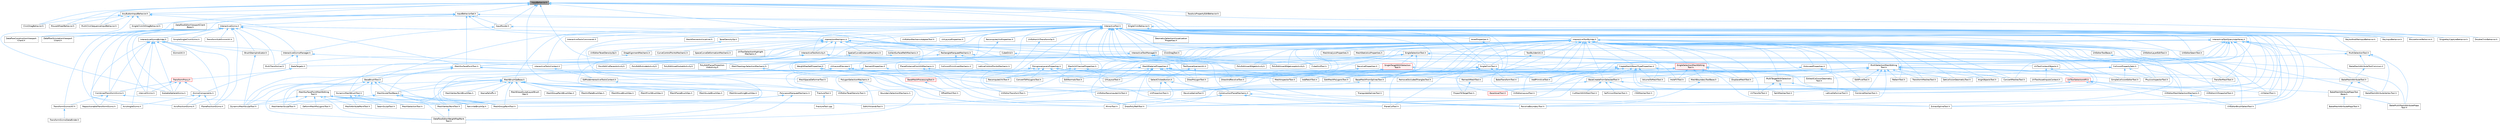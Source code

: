 digraph "InputBehavior.h"
{
 // INTERACTIVE_SVG=YES
 // LATEX_PDF_SIZE
  bgcolor="transparent";
  edge [fontname=Helvetica,fontsize=10,labelfontname=Helvetica,labelfontsize=10];
  node [fontname=Helvetica,fontsize=10,shape=box,height=0.2,width=0.4];
  Node1 [id="Node000001",label="InputBehavior.h",height=0.2,width=0.4,color="gray40", fillcolor="grey60", style="filled", fontcolor="black",tooltip=" "];
  Node1 -> Node2 [id="edge1_Node000001_Node000002",dir="back",color="steelblue1",style="solid",tooltip=" "];
  Node2 [id="Node000002",label="AnyButtonInputBehavior.h",height=0.2,width=0.4,color="grey40", fillcolor="white", style="filled",URL="$da/d63/AnyButtonInputBehavior_8h.html",tooltip=" "];
  Node2 -> Node3 [id="edge2_Node000002_Node000003",dir="back",color="steelblue1",style="solid",tooltip=" "];
  Node3 [id="Node000003",label="ClickDragBehavior.h",height=0.2,width=0.4,color="grey40", fillcolor="white", style="filled",URL="$dd/d80/ClickDragBehavior_8h.html",tooltip=" "];
  Node2 -> Node4 [id="edge3_Node000002_Node000004",dir="back",color="steelblue1",style="solid",tooltip=" "];
  Node4 [id="Node000004",label="MeshSurfacePointTool.h",height=0.2,width=0.4,color="grey40", fillcolor="white", style="filled",URL="$d5/d09/MeshSurfacePointTool_8h.html",tooltip=" "];
  Node4 -> Node5 [id="edge4_Node000004_Node000005",dir="back",color="steelblue1",style="solid",tooltip=" "];
  Node5 [id="Node000005",label="BaseBrushTool.h",height=0.2,width=0.4,color="grey40", fillcolor="white", style="filled",URL="$d9/d0b/BaseBrushTool_8h.html",tooltip=" "];
  Node5 -> Node6 [id="edge5_Node000005_Node000006",dir="back",color="steelblue1",style="solid",tooltip=" "];
  Node6 [id="Node000006",label="DataflowEditorWeightMapPaint\lTool.h",height=0.2,width=0.4,color="grey40", fillcolor="white", style="filled",URL="$db/d46/DataflowEditorWeightMapPaintTool_8h.html",tooltip=" "];
  Node5 -> Node7 [id="edge6_Node000005_Node000007",dir="back",color="steelblue1",style="solid",tooltip=" "];
  Node7 [id="Node000007",label="DynamicMeshBrushTool.h",height=0.2,width=0.4,color="grey40", fillcolor="white", style="filled",URL="$da/d04/DynamicMeshBrushTool_8h.html",tooltip=" "];
  Node7 -> Node8 [id="edge7_Node000007_Node000008",dir="back",color="steelblue1",style="solid",tooltip=" "];
  Node8 [id="Node000008",label="MeshAttributePaintTool.h",height=0.2,width=0.4,color="grey40", fillcolor="white", style="filled",URL="$d3/d29/MeshAttributePaintTool_8h.html",tooltip=" "];
  Node7 -> Node9 [id="edge8_Node000007_Node000009",dir="back",color="steelblue1",style="solid",tooltip=" "];
  Node9 [id="Node000009",label="MeshSelectionTool.h",height=0.2,width=0.4,color="grey40", fillcolor="white", style="filled",URL="$d8/d80/MeshSelectionTool_8h.html",tooltip=" "];
  Node7 -> Node10 [id="edge9_Node000007_Node000010",dir="back",color="steelblue1",style="solid",tooltip=" "];
  Node10 [id="Node000010",label="SeamSculptTool.h",height=0.2,width=0.4,color="grey40", fillcolor="white", style="filled",URL="$d1/d31/SeamSculptTool_8h.html",tooltip=" "];
  Node5 -> Node11 [id="edge10_Node000005_Node000011",dir="back",color="steelblue1",style="solid",tooltip=" "];
  Node11 [id="Node000011",label="DynamicMeshSculptTool.h",height=0.2,width=0.4,color="grey40", fillcolor="white", style="filled",URL="$d6/d16/DynamicMeshSculptTool_8h.html",tooltip=" "];
  Node5 -> Node12 [id="edge11_Node000005_Node000012",dir="back",color="steelblue1",style="solid",tooltip=" "];
  Node12 [id="Node000012",label="MeshGroupPaintTool.h",height=0.2,width=0.4,color="grey40", fillcolor="white", style="filled",URL="$dd/d04/MeshGroupPaintTool_8h.html",tooltip=" "];
  Node5 -> Node13 [id="edge12_Node000005_Node000013",dir="back",color="steelblue1",style="solid",tooltip=" "];
  Node13 [id="Node000013",label="MeshSculptToolBase.h",height=0.2,width=0.4,color="grey40", fillcolor="white", style="filled",URL="$d8/d2a/MeshSculptToolBase_8h.html",tooltip=" "];
  Node13 -> Node6 [id="edge13_Node000013_Node000006",dir="back",color="steelblue1",style="solid",tooltip=" "];
  Node13 -> Node11 [id="edge14_Node000013_Node000011",dir="back",color="steelblue1",style="solid",tooltip=" "];
  Node13 -> Node14 [id="edge15_Node000013_Node000014",dir="back",color="steelblue1",style="solid",tooltip=" "];
  Node14 [id="Node000014",label="KelvinletBrushOp.h",height=0.2,width=0.4,color="grey40", fillcolor="white", style="filled",URL="$d9/d5c/KelvinletBrushOp_8h.html",tooltip=" "];
  Node13 -> Node12 [id="edge16_Node000013_Node000012",dir="back",color="steelblue1",style="solid",tooltip=" "];
  Node13 -> Node15 [id="edge17_Node000013_Node000015",dir="back",color="steelblue1",style="solid",tooltip=" "];
  Node15 [id="Node000015",label="MeshVertexPaintTool.h",height=0.2,width=0.4,color="grey40", fillcolor="white", style="filled",URL="$db/d74/MeshVertexPaintTool_8h.html",tooltip=" "];
  Node15 -> Node6 [id="edge18_Node000015_Node000006",dir="back",color="steelblue1",style="solid",tooltip=" "];
  Node13 -> Node16 [id="edge19_Node000013_Node000016",dir="back",color="steelblue1",style="solid",tooltip=" "];
  Node16 [id="Node000016",label="MeshVertexSculptTool.h",height=0.2,width=0.4,color="grey40", fillcolor="white", style="filled",URL="$dc/da6/MeshVertexSculptTool_8h.html",tooltip=" "];
  Node5 -> Node15 [id="edge20_Node000005_Node000015",dir="back",color="steelblue1",style="solid",tooltip=" "];
  Node5 -> Node16 [id="edge21_Node000005_Node000016",dir="back",color="steelblue1",style="solid",tooltip=" "];
  Node4 -> Node17 [id="edge22_Node000004_Node000017",dir="back",color="steelblue1",style="solid",tooltip=" "];
  Node17 [id="Node000017",label="HoleFillTool.h",height=0.2,width=0.4,color="grey40", fillcolor="white", style="filled",URL="$da/d02/HoleFillTool_8h.html",tooltip=" "];
  Node4 -> Node13 [id="edge23_Node000004_Node000013",dir="back",color="steelblue1",style="solid",tooltip=" "];
  Node4 -> Node18 [id="edge24_Node000004_Node000018",dir="back",color="steelblue1",style="solid",tooltip=" "];
  Node18 [id="Node000018",label="MeshSpaceDeformerTool.h",height=0.2,width=0.4,color="grey40", fillcolor="white", style="filled",URL="$d7/dc8/MeshSpaceDeformerTool_8h.html",tooltip=" "];
  Node4 -> Node19 [id="edge25_Node000004_Node000019",dir="back",color="steelblue1",style="solid",tooltip=" "];
  Node19 [id="Node000019",label="MeshSurfacePointMeshEditing\lTool.h",height=0.2,width=0.4,color="grey40", fillcolor="white", style="filled",URL="$d6/d28/MeshSurfacePointMeshEditingTool_8h.html",tooltip=" "];
  Node19 -> Node6 [id="edge26_Node000019_Node000006",dir="back",color="steelblue1",style="solid",tooltip=" "];
  Node19 -> Node20 [id="edge27_Node000019_Node000020",dir="back",color="steelblue1",style="solid",tooltip=" "];
  Node20 [id="Node000020",label="DeformMeshPolygonsTool.h",height=0.2,width=0.4,color="grey40", fillcolor="white", style="filled",URL="$db/d72/DeformMeshPolygonsTool_8h.html",tooltip=" "];
  Node19 -> Node11 [id="edge28_Node000019_Node000011",dir="back",color="steelblue1",style="solid",tooltip=" "];
  Node19 -> Node21 [id="edge29_Node000019_Node000021",dir="back",color="steelblue1",style="solid",tooltip=" "];
  Node21 [id="Node000021",label="EditUVIslandsTool.h",height=0.2,width=0.4,color="grey40", fillcolor="white", style="filled",URL="$d0/de4/EditUVIslandsTool_8h.html",tooltip=" "];
  Node19 -> Node8 [id="edge30_Node000019_Node000008",dir="back",color="steelblue1",style="solid",tooltip=" "];
  Node19 -> Node12 [id="edge31_Node000019_Node000012",dir="back",color="steelblue1",style="solid",tooltip=" "];
  Node19 -> Node9 [id="edge32_Node000019_Node000009",dir="back",color="steelblue1",style="solid",tooltip=" "];
  Node19 -> Node15 [id="edge33_Node000019_Node000015",dir="back",color="steelblue1",style="solid",tooltip=" "];
  Node19 -> Node16 [id="edge34_Node000019_Node000016",dir="back",color="steelblue1",style="solid",tooltip=" "];
  Node19 -> Node10 [id="edge35_Node000019_Node000010",dir="back",color="steelblue1",style="solid",tooltip=" "];
  Node2 -> Node22 [id="edge36_Node000002_Node000022",dir="back",color="steelblue1",style="solid",tooltip=" "];
  Node22 [id="Node000022",label="MouseWheelBehavior.h",height=0.2,width=0.4,color="grey40", fillcolor="white", style="filled",URL="$d3/da7/MouseWheelBehavior_8h.html",tooltip=" "];
  Node2 -> Node23 [id="edge37_Node000002_Node000023",dir="back",color="steelblue1",style="solid",tooltip=" "];
  Node23 [id="Node000023",label="MultiClickSequenceInputBehavior.h",height=0.2,width=0.4,color="grey40", fillcolor="white", style="filled",URL="$dc/d5c/MultiClickSequenceInputBehavior_8h.html",tooltip=" "];
  Node2 -> Node24 [id="edge38_Node000002_Node000024",dir="back",color="steelblue1",style="solid",tooltip=" "];
  Node24 [id="Node000024",label="ScalableSphereGizmo.h",height=0.2,width=0.4,color="grey40", fillcolor="white", style="filled",URL="$de/d8e/ScalableSphereGizmo_8h.html",tooltip=" "];
  Node2 -> Node25 [id="edge39_Node000002_Node000025",dir="back",color="steelblue1",style="solid",tooltip=" "];
  Node25 [id="Node000025",label="SingleClickBehavior.h",height=0.2,width=0.4,color="grey40", fillcolor="white", style="filled",URL="$d2/ded/SingleClickBehavior_8h.html",tooltip=" "];
  Node25 -> Node26 [id="edge40_Node000025_Node000026",dir="back",color="steelblue1",style="solid",tooltip=" "];
  Node26 [id="Node000026",label="DoubleClickBehavior.h",height=0.2,width=0.4,color="grey40", fillcolor="white", style="filled",URL="$d8/df7/DoubleClickBehavior_8h.html",tooltip=" "];
  Node25 -> Node27 [id="edge41_Node000025_Node000027",dir="back",color="steelblue1",style="solid",tooltip=" "];
  Node27 [id="Node000027",label="SingleClickTool.h",height=0.2,width=0.4,color="grey40", fillcolor="white", style="filled",URL="$d5/d95/SingleClickTool_8h.html",tooltip=" "];
  Node27 -> Node28 [id="edge42_Node000027_Node000028",dir="back",color="steelblue1",style="solid",tooltip=" "];
  Node28 [id="Node000028",label="AddPatchTool.h",height=0.2,width=0.4,color="grey40", fillcolor="white", style="filled",URL="$d5/deb/AddPatchTool_8h.html",tooltip=" "];
  Node27 -> Node29 [id="edge43_Node000027_Node000029",dir="back",color="steelblue1",style="solid",tooltip=" "];
  Node29 [id="Node000029",label="AddPrimitiveTool.h",height=0.2,width=0.4,color="grey40", fillcolor="white", style="filled",URL="$d5/dbf/AddPrimitiveTool_8h.html",tooltip=" "];
  Node27 -> Node30 [id="edge44_Node000027_Node000030",dir="back",color="steelblue1",style="solid",tooltip=" "];
  Node30 [id="Node000030",label="BakeTransformTool.h",height=0.2,width=0.4,color="grey40", fillcolor="white", style="filled",URL="$dc/d39/BakeTransformTool_8h.html",tooltip=" "];
  Node27 -> Node31 [id="edge45_Node000027_Node000031",dir="back",color="steelblue1",style="solid",tooltip=" "];
  Node31 [id="Node000031",label="DrawPolygonTool.h",height=0.2,width=0.4,color="grey40", fillcolor="white", style="filled",URL="$d0/d15/DrawPolygonTool_8h.html",tooltip=" "];
  Node27 -> Node32 [id="edge46_Node000027_Node000032",dir="back",color="steelblue1",style="solid",tooltip=" "];
  Node32 [id="Node000032",label="PlaneCutTool.h",height=0.2,width=0.4,color="grey40", fillcolor="white", style="filled",URL="$dd/def/PlaneCutTool_8h.html",tooltip=" "];
  Node27 -> Node33 [id="edge47_Node000027_Node000033",dir="back",color="steelblue1",style="solid",tooltip=" "];
  Node33 [id="Node000033",label="RemoveOccludedTrianglesTool.h",height=0.2,width=0.4,color="grey40", fillcolor="white", style="filled",URL="$d9/da1/RemoveOccludedTrianglesTool_8h.html",tooltip=" "];
  Node2 -> Node34 [id="edge48_Node000002_Node000034",dir="back",color="steelblue1",style="solid",tooltip=" "];
  Node34 [id="Node000034",label="SingleClickOrDragBehavior.h",height=0.2,width=0.4,color="grey40", fillcolor="white", style="filled",URL="$d8/de1/SingleClickOrDragBehavior_8h.html",tooltip=" "];
  Node1 -> Node3 [id="edge49_Node000001_Node000003",dir="back",color="steelblue1",style="solid",tooltip=" "];
  Node1 -> Node35 [id="edge50_Node000001_Node000035",dir="back",color="steelblue1",style="solid",tooltip=" "];
  Node35 [id="Node000035",label="InputBehaviorSet.h",height=0.2,width=0.4,color="grey40", fillcolor="white", style="filled",URL="$da/d29/InputBehaviorSet_8h.html",tooltip=" "];
  Node35 -> Node36 [id="edge51_Node000035_Node000036",dir="back",color="steelblue1",style="solid",tooltip=" "];
  Node36 [id="Node000036",label="DataflowConstructionViewport\lClient.h",height=0.2,width=0.4,color="grey40", fillcolor="white", style="filled",URL="$d5/da1/DataflowConstructionViewportClient_8h.html",tooltip=" "];
  Node35 -> Node37 [id="edge52_Node000035_Node000037",dir="back",color="steelblue1",style="solid",tooltip=" "];
  Node37 [id="Node000037",label="DataflowEditorViewportClient\lBase.h",height=0.2,width=0.4,color="grey40", fillcolor="white", style="filled",URL="$d8/ddd/DataflowEditorViewportClientBase_8h.html",tooltip=" "];
  Node37 -> Node36 [id="edge53_Node000037_Node000036",dir="back",color="steelblue1",style="solid",tooltip=" "];
  Node37 -> Node38 [id="edge54_Node000037_Node000038",dir="back",color="steelblue1",style="solid",tooltip=" "];
  Node38 [id="Node000038",label="DataflowSimulationViewport\lClient.h",height=0.2,width=0.4,color="grey40", fillcolor="white", style="filled",URL="$da/d6a/DataflowSimulationViewportClient_8h.html",tooltip=" "];
  Node35 -> Node38 [id="edge55_Node000035_Node000038",dir="back",color="steelblue1",style="solid",tooltip=" "];
  Node35 -> Node39 [id="edge56_Node000035_Node000039",dir="back",color="steelblue1",style="solid",tooltip=" "];
  Node39 [id="Node000039",label="InputRouter.h",height=0.2,width=0.4,color="grey40", fillcolor="white", style="filled",URL="$d8/d82/InputRouter_8h.html",tooltip=" "];
  Node39 -> Node40 [id="edge57_Node000039_Node000040",dir="back",color="steelblue1",style="solid",tooltip=" "];
  Node40 [id="Node000040",label="InteractiveGizmoManager.h",height=0.2,width=0.4,color="grey40", fillcolor="white", style="filled",URL="$d2/d8a/InteractiveGizmoManager_8h.html",tooltip=" "];
  Node40 -> Node41 [id="edge58_Node000040_Node000041",dir="back",color="steelblue1",style="solid",tooltip=" "];
  Node41 [id="Node000041",label="InteractiveToolsContext.h",height=0.2,width=0.4,color="grey40", fillcolor="white", style="filled",URL="$d2/dfe/InteractiveToolsContext_8h.html",tooltip=" "];
  Node41 -> Node42 [id="edge59_Node000041_Node000042",dir="back",color="steelblue1",style="solid",tooltip=" "];
  Node42 [id="Node000042",label="EdModeInteractiveToolsContext.h",height=0.2,width=0.4,color="grey40", fillcolor="white", style="filled",URL="$d7/da4/EdModeInteractiveToolsContext_8h.html",tooltip=" "];
  Node42 -> Node43 [id="edge60_Node000042_Node000043",dir="back",color="steelblue1",style="solid",tooltip=" "];
  Node43 [id="Node000043",label="FractureTool.h",height=0.2,width=0.4,color="grey40", fillcolor="white", style="filled",URL="$d4/d30/FractureTool_8h.html",tooltip=" "];
  Node43 -> Node44 [id="edge61_Node000043_Node000044",dir="back",color="steelblue1",style="solid",tooltip=" "];
  Node44 [id="Node000044",label="FractureTool.cpp",height=0.2,width=0.4,color="grey40", fillcolor="white", style="filled",URL="$dc/d9a/FractureTool_8cpp.html",tooltip=" "];
  Node40 -> Node45 [id="edge62_Node000040_Node000045",dir="back",color="steelblue1",style="solid",tooltip=" "];
  Node45 [id="Node000045",label="MultiTransformer.h",height=0.2,width=0.4,color="grey40", fillcolor="white", style="filled",URL="$d1/d6f/MultiTransformer_8h.html",tooltip=" "];
  Node40 -> Node46 [id="edge63_Node000040_Node000046",dir="back",color="steelblue1",style="solid",tooltip=" "];
  Node46 [id="Node000046",label="StateTargets.h",height=0.2,width=0.4,color="grey40", fillcolor="white", style="filled",URL="$de/d0d/StateTargets_8h.html",tooltip=" "];
  Node46 -> Node47 [id="edge64_Node000046_Node000047",dir="back",color="steelblue1",style="solid",tooltip=" "];
  Node47 [id="Node000047",label="GizmoComponents.h",height=0.2,width=0.4,color="grey40", fillcolor="white", style="filled",URL="$d9/d96/GizmoComponents_8h.html",tooltip=" "];
  Node47 -> Node48 [id="edge65_Node000047_Node000048",dir="back",color="steelblue1",style="solid",tooltip=" "];
  Node48 [id="Node000048",label="AxisAngleGizmo.h",height=0.2,width=0.4,color="grey40", fillcolor="white", style="filled",URL="$d1/d0b/AxisAngleGizmo_8h.html",tooltip=" "];
  Node47 -> Node49 [id="edge66_Node000047_Node000049",dir="back",color="steelblue1",style="solid",tooltip=" "];
  Node49 [id="Node000049",label="AxisPositionGizmo.h",height=0.2,width=0.4,color="grey40", fillcolor="white", style="filled",URL="$d1/d25/AxisPositionGizmo_8h.html",tooltip=" "];
  Node47 -> Node50 [id="edge67_Node000047_Node000050",dir="back",color="steelblue1",style="solid",tooltip=" "];
  Node50 [id="Node000050",label="PlanePositionGizmo.h",height=0.2,width=0.4,color="grey40", fillcolor="white", style="filled",URL="$d0/df0/PlanePositionGizmo_8h.html",tooltip=" "];
  Node46 -> Node51 [id="edge68_Node000046_Node000051",dir="back",color="steelblue1",style="solid",tooltip=" "];
  Node51 [id="Node000051",label="TransformProxy.h",height=0.2,width=0.4,color="red", fillcolor="#FFF0F0", style="filled",URL="$dc/d4e/TransformProxy_8h.html",tooltip=" "];
  Node51 -> Node52 [id="edge69_Node000051_Node000052",dir="back",color="steelblue1",style="solid",tooltip=" "];
  Node52 [id="Node000052",label="CombinedTransformGizmo.h",height=0.2,width=0.4,color="grey40", fillcolor="white", style="filled",URL="$d4/d67/CombinedTransformGizmo_8h.html",tooltip=" "];
  Node52 -> Node53 [id="edge70_Node000052_Node000053",dir="back",color="steelblue1",style="solid",tooltip=" "];
  Node53 [id="Node000053",label="MirrorTool.h",height=0.2,width=0.4,color="grey40", fillcolor="white", style="filled",URL="$d3/dc9/MirrorTool_8h.html",tooltip=" "];
  Node52 -> Node54 [id="edge71_Node000052_Node000054",dir="back",color="steelblue1",style="solid",tooltip=" "];
  Node54 [id="Node000054",label="RepositionableTransformGizmo.h",height=0.2,width=0.4,color="grey40", fillcolor="white", style="filled",URL="$da/da6/RepositionableTransformGizmo_8h.html",tooltip=" "];
  Node52 -> Node55 [id="edge72_Node000052_Node000055",dir="back",color="steelblue1",style="solid",tooltip=" "];
  Node55 [id="Node000055",label="TransformGizmoUtil.h",height=0.2,width=0.4,color="grey40", fillcolor="white", style="filled",URL="$d8/d1a/TransformGizmoUtil_8h.html",tooltip=" "];
  Node55 -> Node56 [id="edge73_Node000055_Node000056",dir="back",color="steelblue1",style="solid",tooltip=" "];
  Node56 [id="Node000056",label="TransformGizmoDataBinder.h",height=0.2,width=0.4,color="grey40", fillcolor="white", style="filled",URL="$dd/ddf/TransformGizmoDataBinder_8h.html",tooltip=" "];
  Node51 -> Node47 [id="edge74_Node000051_Node000047",dir="back",color="steelblue1",style="solid",tooltip=" "];
  Node51 -> Node59 [id="edge75_Node000051_Node000059",dir="back",color="steelblue1",style="solid",tooltip=" "];
  Node59 [id="Node000059",label="IntervalGizmo.h",height=0.2,width=0.4,color="grey40", fillcolor="white", style="filled",URL="$d6/d84/IntervalGizmo_8h.html",tooltip=" "];
  Node51 -> Node24 [id="edge76_Node000051_Node000024",dir="back",color="steelblue1",style="solid",tooltip=" "];
  Node39 -> Node61 [id="edge77_Node000039_Node000061",dir="back",color="steelblue1",style="solid",tooltip=" "];
  Node61 [id="Node000061",label="InteractiveToolManager.h",height=0.2,width=0.4,color="grey40", fillcolor="white", style="filled",URL="$d0/d23/InteractiveToolManager_8h.html",tooltip=" "];
  Node61 -> Node62 [id="edge78_Node000061_Node000062",dir="back",color="steelblue1",style="solid",tooltip=" "];
  Node62 [id="Node000062",label="BakeMeshAttributeMapsTool\lBase.h",height=0.2,width=0.4,color="grey40", fillcolor="white", style="filled",URL="$dc/d68/BakeMeshAttributeMapsToolBase_8h.html",tooltip=" "];
  Node62 -> Node63 [id="edge79_Node000062_Node000063",dir="back",color="steelblue1",style="solid",tooltip=" "];
  Node63 [id="Node000063",label="BakeMeshAttributeMapsTool.h",height=0.2,width=0.4,color="grey40", fillcolor="white", style="filled",URL="$d8/d14/BakeMeshAttributeMapsTool_8h.html",tooltip=" "];
  Node62 -> Node64 [id="edge80_Node000062_Node000064",dir="back",color="steelblue1",style="solid",tooltip=" "];
  Node64 [id="Node000064",label="BakeMultiMeshAttributeMaps\lTool.h",height=0.2,width=0.4,color="grey40", fillcolor="white", style="filled",URL="$d7/d65/BakeMultiMeshAttributeMapsTool_8h.html",tooltip=" "];
  Node61 -> Node65 [id="edge81_Node000061_Node000065",dir="back",color="steelblue1",style="solid",tooltip=" "];
  Node65 [id="Node000065",label="BaseCreateFromSelectedTool.h",height=0.2,width=0.4,color="grey40", fillcolor="white", style="filled",URL="$de/dc7/BaseCreateFromSelectedTool_8h.html",tooltip=" "];
  Node65 -> Node66 [id="edge82_Node000065_Node000066",dir="back",color="steelblue1",style="solid",tooltip=" "];
  Node66 [id="Node000066",label="BaseVoxelTool.h",height=0.2,width=0.4,color="red", fillcolor="#FFF0F0", style="filled",URL="$db/d63/BaseVoxelTool_8h.html",tooltip=" "];
  Node65 -> Node70 [id="edge83_Node000065_Node000070",dir="back",color="steelblue1",style="solid",tooltip=" "];
  Node70 [id="Node000070",label="CSGMeshesTool.h",height=0.2,width=0.4,color="grey40", fillcolor="white", style="filled",URL="$db/dd1/CSGMeshesTool_8h.html",tooltip=" "];
  Node65 -> Node71 [id="edge84_Node000065_Node000071",dir="back",color="steelblue1",style="solid",tooltip=" "];
  Node71 [id="Node000071",label="CombineMeshesTool.h",height=0.2,width=0.4,color="grey40", fillcolor="white", style="filled",URL="$dd/da3/CombineMeshesTool_8h.html",tooltip=" "];
  Node65 -> Node72 [id="edge85_Node000065_Node000072",dir="back",color="steelblue1",style="solid",tooltip=" "];
  Node72 [id="Node000072",label="CutMeshWithMeshTool.h",height=0.2,width=0.4,color="grey40", fillcolor="white", style="filled",URL="$d2/d2c/CutMeshWithMeshTool_8h.html",tooltip=" "];
  Node65 -> Node73 [id="edge86_Node000065_Node000073",dir="back",color="steelblue1",style="solid",tooltip=" "];
  Node73 [id="Node000073",label="SelfUnionMeshesTool.h",height=0.2,width=0.4,color="grey40", fillcolor="white", style="filled",URL="$dc/dad/SelfUnionMeshesTool_8h.html",tooltip=" "];
  Node61 -> Node74 [id="edge87_Node000061_Node000074",dir="back",color="steelblue1",style="solid",tooltip=" "];
  Node74 [id="Node000074",label="BaseMeshFromSplinesTool.h",height=0.2,width=0.4,color="grey40", fillcolor="white", style="filled",URL="$da/d31/BaseMeshFromSplinesTool_8h.html",tooltip=" "];
  Node74 -> Node75 [id="edge88_Node000074_Node000075",dir="back",color="steelblue1",style="solid",tooltip=" "];
  Node75 [id="Node000075",label="RevolveSplineTool.h",height=0.2,width=0.4,color="grey40", fillcolor="white", style="filled",URL="$d3/d36/RevolveSplineTool_8h.html",tooltip=" "];
  Node74 -> Node76 [id="edge89_Node000074_Node000076",dir="back",color="steelblue1",style="solid",tooltip=" "];
  Node76 [id="Node000076",label="TriangulateSplinesTool.h",height=0.2,width=0.4,color="grey40", fillcolor="white", style="filled",URL="$d9/de6/TriangulateSplinesTool_8h.html",tooltip=" "];
  Node61 -> Node42 [id="edge90_Node000061_Node000042",dir="back",color="steelblue1",style="solid",tooltip=" "];
  Node61 -> Node41 [id="edge91_Node000061_Node000041",dir="back",color="steelblue1",style="solid",tooltip=" "];
  Node61 -> Node46 [id="edge92_Node000061_Node000046",dir="back",color="steelblue1",style="solid",tooltip=" "];
  Node61 -> Node77 [id="edge93_Node000061_Node000077",dir="back",color="steelblue1",style="solid",tooltip=" "];
  Node77 [id="Node000077",label="ToolSceneQueriesUtil.h",height=0.2,width=0.4,color="grey40", fillcolor="white", style="filled",URL="$d3/d9c/ToolSceneQueriesUtil_8h.html",tooltip=" "];
  Node77 -> Node31 [id="edge94_Node000077_Node000031",dir="back",color="steelblue1",style="solid",tooltip=" "];
  Node77 -> Node78 [id="edge95_Node000077_Node000078",dir="back",color="steelblue1",style="solid",tooltip=" "];
  Node78 [id="Node000078",label="SelectClickedAction.h",height=0.2,width=0.4,color="grey40", fillcolor="white", style="filled",URL="$da/d7c/SelectClickedAction_8h.html",tooltip=" "];
  Node78 -> Node79 [id="edge96_Node000078_Node000079",dir="back",color="steelblue1",style="solid",tooltip=" "];
  Node79 [id="Node000079",label="ConstructionPlaneMechanic.h",height=0.2,width=0.4,color="grey40", fillcolor="white", style="filled",URL="$dd/dd6/ConstructionPlaneMechanic_8h.html",tooltip=" "];
  Node79 -> Node80 [id="edge97_Node000079_Node000080",dir="back",color="steelblue1",style="solid",tooltip=" "];
  Node80 [id="Node000080",label="DrawPolyPathTool.h",height=0.2,width=0.4,color="grey40", fillcolor="white", style="filled",URL="$dc/d3e/DrawPolyPathTool_8h.html",tooltip=" "];
  Node79 -> Node81 [id="edge98_Node000079_Node000081",dir="back",color="steelblue1",style="solid",tooltip=" "];
  Node81 [id="Node000081",label="ExtractSplineTool.h",height=0.2,width=0.4,color="grey40", fillcolor="white", style="filled",URL="$d3/d4d/ExtractSplineTool_8h.html",tooltip=" "];
  Node79 -> Node53 [id="edge99_Node000079_Node000053",dir="back",color="steelblue1",style="solid",tooltip=" "];
  Node79 -> Node32 [id="edge100_Node000079_Node000032",dir="back",color="steelblue1",style="solid",tooltip=" "];
  Node79 -> Node82 [id="edge101_Node000079_Node000082",dir="back",color="steelblue1",style="solid",tooltip=" "];
  Node82 [id="Node000082",label="RevolveBoundaryTool.h",height=0.2,width=0.4,color="grey40", fillcolor="white", style="filled",URL="$da/dce/RevolveBoundaryTool_8h.html",tooltip=" "];
  Node78 -> Node53 [id="edge102_Node000078_Node000053",dir="back",color="steelblue1",style="solid",tooltip=" "];
  Node78 -> Node83 [id="edge103_Node000078_Node000083",dir="back",color="steelblue1",style="solid",tooltip=" "];
  Node83 [id="Node000083",label="UVProjectionTool.h",height=0.2,width=0.4,color="grey40", fillcolor="white", style="filled",URL="$d5/d4f/UVProjectionTool_8h.html",tooltip=" "];
  Node61 -> Node84 [id="edge104_Node000061_Node000084",dir="back",color="steelblue1",style="solid",tooltip=" "];
  Node84 [id="Node000084",label="UVToolContextObjects.h",height=0.2,width=0.4,color="grey40", fillcolor="white", style="filled",URL="$d1/d13/UVToolContextObjects_8h.html",tooltip=" "];
  Node84 -> Node85 [id="edge105_Node000084_Node000085",dir="back",color="steelblue1",style="solid",tooltip=" "];
  Node85 [id="Node000085",label="UVToolAssetInputsContext.h",height=0.2,width=0.4,color="grey40", fillcolor="white", style="filled",URL="$de/d4b/UVToolAssetInputsContext_8h.html",tooltip=" "];
  Node84 -> Node86 [id="edge106_Node000084_Node000086",dir="back",color="steelblue1",style="solid",tooltip=" "];
  Node86 [id="Node000086",label="UVToolSelectionAPI.h",height=0.2,width=0.4,color="red", fillcolor="#FFF0F0", style="filled",URL="$d0/d40/UVToolSelectionAPI_8h.html",tooltip=" "];
  Node86 -> Node87 [id="edge107_Node000086_Node000087",dir="back",color="steelblue1",style="solid",tooltip=" "];
  Node87 [id="Node000087",label="UVEditorBrushSelectTool.h",height=0.2,width=0.4,color="grey40", fillcolor="white", style="filled",URL="$dd/d97/UVEditorBrushSelectTool_8h.html",tooltip=" "];
  Node86 -> Node88 [id="edge108_Node000086_Node000088",dir="back",color="steelblue1",style="solid",tooltip=" "];
  Node88 [id="Node000088",label="UVEditorLayoutTool.h",height=0.2,width=0.4,color="grey40", fillcolor="white", style="filled",URL="$d5/dd1/UVEditorLayoutTool_8h.html",tooltip=" "];
  Node86 -> Node89 [id="edge109_Node000086_Node000089",dir="back",color="steelblue1",style="solid",tooltip=" "];
  Node89 [id="Node000089",label="UVEditorMeshSelectionMechanic.h",height=0.2,width=0.4,color="grey40", fillcolor="white", style="filled",URL="$d2/d73/UVEditorMeshSelectionMechanic_8h.html",tooltip=" "];
  Node89 -> Node87 [id="edge110_Node000089_Node000087",dir="back",color="steelblue1",style="solid",tooltip=" "];
  Node86 -> Node90 [id="edge111_Node000086_Node000090",dir="back",color="steelblue1",style="solid",tooltip=" "];
  Node90 [id="Node000090",label="UVEditorRecomputeUVsTool.h",height=0.2,width=0.4,color="grey40", fillcolor="white", style="filled",URL="$d2/db8/UVEditorRecomputeUVsTool_8h.html",tooltip=" "];
  Node86 -> Node91 [id="edge112_Node000086_Node000091",dir="back",color="steelblue1",style="solid",tooltip=" "];
  Node91 [id="Node000091",label="UVEditorTexelDensityTool.h",height=0.2,width=0.4,color="grey40", fillcolor="white", style="filled",URL="$d0/d8b/UVEditorTexelDensityTool_8h.html",tooltip=" "];
  Node86 -> Node92 [id="edge113_Node000086_Node000092",dir="back",color="steelblue1",style="solid",tooltip=" "];
  Node92 [id="Node000092",label="UVEditorTransformTool.h",height=0.2,width=0.4,color="grey40", fillcolor="white", style="filled",URL="$dc/db2/UVEditorTransformTool_8h.html",tooltip=" "];
  Node86 -> Node93 [id="edge114_Node000086_Node000093",dir="back",color="steelblue1",style="solid",tooltip=" "];
  Node93 [id="Node000093",label="UVEditorUVSnapshotTool.h",height=0.2,width=0.4,color="grey40", fillcolor="white", style="filled",URL="$d4/dd6/UVEditorUVSnapshotTool_8h.html",tooltip=" "];
  Node86 -> Node94 [id="edge115_Node000086_Node000094",dir="back",color="steelblue1",style="solid",tooltip=" "];
  Node94 [id="Node000094",label="UVSelectTool.h",height=0.2,width=0.4,color="grey40", fillcolor="white", style="filled",URL="$de/d40/UVSelectTool_8h.html",tooltip=" "];
  Node35 -> Node96 [id="edge116_Node000035_Node000096",dir="back",color="steelblue1",style="solid",tooltip=" "];
  Node96 [id="Node000096",label="InteractionMechanic.h",height=0.2,width=0.4,color="grey40", fillcolor="white", style="filled",URL="$df/d30/InteractionMechanic_8h.html",tooltip=" "];
  Node96 -> Node97 [id="edge117_Node000096_Node000097",dir="back",color="steelblue1",style="solid",tooltip=" "];
  Node97 [id="Node000097",label="CollectSurfacePathMechanic.h",height=0.2,width=0.4,color="grey40", fillcolor="white", style="filled",URL="$d5/dd0/CollectSurfacePathMechanic_8h.html",tooltip=" "];
  Node97 -> Node80 [id="edge118_Node000097_Node000080",dir="back",color="steelblue1",style="solid",tooltip=" "];
  Node96 -> Node79 [id="edge119_Node000096_Node000079",dir="back",color="steelblue1",style="solid",tooltip=" "];
  Node96 -> Node98 [id="edge120_Node000096_Node000098",dir="back",color="steelblue1",style="solid",tooltip=" "];
  Node98 [id="Node000098",label="CubeGrid.h",height=0.2,width=0.4,color="grey40", fillcolor="white", style="filled",URL="$d3/d23/CubeGrid_8h.html",tooltip=" "];
  Node98 -> Node99 [id="edge121_Node000098_Node000099",dir="back",color="steelblue1",style="solid",tooltip=" "];
  Node99 [id="Node000099",label="CubeGridTool.h",height=0.2,width=0.4,color="grey40", fillcolor="white", style="filled",URL="$d3/d38/CubeGridTool_8h.html",tooltip=" "];
  Node96 -> Node100 [id="edge122_Node000096_Node000100",dir="back",color="steelblue1",style="solid",tooltip=" "];
  Node100 [id="Node000100",label="CurveControlPointsMechanic.h",height=0.2,width=0.4,color="grey40", fillcolor="white", style="filled",URL="$d4/d87/CurveControlPointsMechanic_8h.html",tooltip=" "];
  Node96 -> Node101 [id="edge123_Node000096_Node000101",dir="back",color="steelblue1",style="solid",tooltip=" "];
  Node101 [id="Node000101",label="DragAlignmentMechanic.h",height=0.2,width=0.4,color="grey40", fillcolor="white", style="filled",URL="$d1/d74/DragAlignmentMechanic_8h.html",tooltip=" "];
  Node101 -> Node45 [id="edge124_Node000101_Node000045",dir="back",color="steelblue1",style="solid",tooltip=" "];
  Node96 -> Node102 [id="edge125_Node000096_Node000102",dir="back",color="steelblue1",style="solid",tooltip=" "];
  Node102 [id="Node000102",label="InteractiveToolActivity.h",height=0.2,width=0.4,color="grey40", fillcolor="white", style="filled",URL="$da/de4/InteractiveToolActivity_8h.html",tooltip=" "];
  Node102 -> Node103 [id="edge126_Node000102_Node000103",dir="back",color="steelblue1",style="solid",tooltip=" "];
  Node103 [id="Node000103",label="EditMeshPolygonsTool.h",height=0.2,width=0.4,color="grey40", fillcolor="white", style="filled",URL="$d5/d72/EditMeshPolygonsTool_8h.html",tooltip=" "];
  Node102 -> Node104 [id="edge127_Node000102_Node000104",dir="back",color="steelblue1",style="solid",tooltip=" "];
  Node104 [id="Node000104",label="PolyEditCutFacesActivity.h",height=0.2,width=0.4,color="grey40", fillcolor="white", style="filled",URL="$d4/db0/PolyEditCutFacesActivity_8h.html",tooltip=" "];
  Node102 -> Node105 [id="edge128_Node000102_Node000105",dir="back",color="steelblue1",style="solid",tooltip=" "];
  Node105 [id="Node000105",label="PolyEditExtrudeActivity.h",height=0.2,width=0.4,color="grey40", fillcolor="white", style="filled",URL="$db/d72/PolyEditExtrudeActivity_8h.html",tooltip=" "];
  Node102 -> Node106 [id="edge129_Node000102_Node000106",dir="back",color="steelblue1",style="solid",tooltip=" "];
  Node106 [id="Node000106",label="PolyEditInsertEdgeActivity.h",height=0.2,width=0.4,color="grey40", fillcolor="white", style="filled",URL="$d1/d26/PolyEditInsertEdgeActivity_8h.html",tooltip=" "];
  Node102 -> Node107 [id="edge130_Node000102_Node000107",dir="back",color="steelblue1",style="solid",tooltip=" "];
  Node107 [id="Node000107",label="PolyEditInsertEdgeLoopActivity.h",height=0.2,width=0.4,color="grey40", fillcolor="white", style="filled",URL="$d5/d37/PolyEditInsertEdgeLoopActivity_8h.html",tooltip=" "];
  Node102 -> Node108 [id="edge131_Node000102_Node000108",dir="back",color="steelblue1",style="solid",tooltip=" "];
  Node108 [id="Node000108",label="PolyEditInsetOutsetActivity.h",height=0.2,width=0.4,color="grey40", fillcolor="white", style="filled",URL="$dd/d82/PolyEditInsetOutsetActivity_8h.html",tooltip=" "];
  Node102 -> Node109 [id="edge132_Node000102_Node000109",dir="back",color="steelblue1",style="solid",tooltip=" "];
  Node109 [id="Node000109",label="PolyEditPlanarProjection\lUVActivity.h",height=0.2,width=0.4,color="grey40", fillcolor="white", style="filled",URL="$d7/d84/PolyEditPlanarProjectionUVActivity_8h.html",tooltip=" "];
  Node96 -> Node110 [id="edge133_Node000096_Node000110",dir="back",color="steelblue1",style="solid",tooltip=" "];
  Node110 [id="Node000110",label="MeshTopologySelectionMechanic.h",height=0.2,width=0.4,color="grey40", fillcolor="white", style="filled",URL="$d5/d15/MeshTopologySelectionMechanic_8h.html",tooltip=" "];
  Node110 -> Node111 [id="edge134_Node000110_Node000111",dir="back",color="steelblue1",style="solid",tooltip=" "];
  Node111 [id="Node000111",label="PolygonSelectionMechanic.h",height=0.2,width=0.4,color="grey40", fillcolor="white", style="filled",URL="$da/dff/PolygonSelectionMechanic_8h.html",tooltip=" "];
  Node111 -> Node112 [id="edge135_Node000111_Node000112",dir="back",color="steelblue1",style="solid",tooltip=" "];
  Node112 [id="Node000112",label="BoundarySelectionMechanic.h",height=0.2,width=0.4,color="grey40", fillcolor="white", style="filled",URL="$d8/dd6/BoundarySelectionMechanic_8h.html",tooltip=" "];
  Node111 -> Node21 [id="edge136_Node000111_Node000021",dir="back",color="steelblue1",style="solid",tooltip=" "];
  Node96 -> Node113 [id="edge137_Node000096_Node000113",dir="back",color="steelblue1",style="solid",tooltip=" "];
  Node113 [id="Node000113",label="PlaneDistanceFromHitMechanic.h",height=0.2,width=0.4,color="grey40", fillcolor="white", style="filled",URL="$dc/dea/PlaneDistanceFromHitMechanic_8h.html",tooltip=" "];
  Node113 -> Node80 [id="edge138_Node000113_Node000080",dir="back",color="steelblue1",style="solid",tooltip=" "];
  Node113 -> Node31 [id="edge139_Node000113_Node000031",dir="back",color="steelblue1",style="solid",tooltip=" "];
  Node96 -> Node114 [id="edge140_Node000096_Node000114",dir="back",color="steelblue1",style="solid",tooltip=" "];
  Node114 [id="Node000114",label="PolyLassoMarqueeMechanic.h",height=0.2,width=0.4,color="grey40", fillcolor="white", style="filled",URL="$dc/dfc/PolyLassoMarqueeMechanic_8h.html",tooltip=" "];
  Node114 -> Node6 [id="edge141_Node000114_Node000006",dir="back",color="steelblue1",style="solid",tooltip=" "];
  Node114 -> Node12 [id="edge142_Node000114_Node000012",dir="back",color="steelblue1",style="solid",tooltip=" "];
  Node114 -> Node15 [id="edge143_Node000114_Node000015",dir="back",color="steelblue1",style="solid",tooltip=" "];
  Node96 -> Node115 [id="edge144_Node000096_Node000115",dir="back",color="steelblue1",style="solid",tooltip=" "];
  Node115 [id="Node000115",label="RectangleMarqueeMechanic.h",height=0.2,width=0.4,color="grey40", fillcolor="white", style="filled",URL="$d5/de9/RectangleMarqueeMechanic_8h.html",tooltip=" "];
  Node115 -> Node116 [id="edge145_Node000115_Node000116",dir="back",color="steelblue1",style="solid",tooltip=" "];
  Node116 [id="Node000116",label="CollisionPrimitivesMechanic.h",height=0.2,width=0.4,color="grey40", fillcolor="white", style="filled",URL="$d7/d16/CollisionPrimitivesMechanic_8h.html",tooltip=" "];
  Node115 -> Node117 [id="edge146_Node000115_Node000117",dir="back",color="steelblue1",style="solid",tooltip=" "];
  Node117 [id="Node000117",label="LatticeControlPointsMechanic.h",height=0.2,width=0.4,color="grey40", fillcolor="white", style="filled",URL="$d5/d7b/LatticeControlPointsMechanic_8h.html",tooltip=" "];
  Node115 -> Node110 [id="edge147_Node000115_Node000110",dir="back",color="steelblue1",style="solid",tooltip=" "];
  Node115 -> Node89 [id="edge148_Node000115_Node000089",dir="back",color="steelblue1",style="solid",tooltip=" "];
  Node96 -> Node118 [id="edge149_Node000096_Node000118",dir="back",color="steelblue1",style="solid",tooltip=" "];
  Node118 [id="Node000118",label="SpaceCurveDeformationMechanic.h",height=0.2,width=0.4,color="grey40", fillcolor="white", style="filled",URL="$d0/d4d/SpaceCurveDeformationMechanic_8h.html",tooltip=" "];
  Node96 -> Node119 [id="edge150_Node000096_Node000119",dir="back",color="steelblue1",style="solid",tooltip=" "];
  Node119 [id="Node000119",label="SpatialCurveDistanceMechanic.h",height=0.2,width=0.4,color="grey40", fillcolor="white", style="filled",URL="$d3/d29/SpatialCurveDistanceMechanic_8h.html",tooltip=" "];
  Node119 -> Node80 [id="edge151_Node000119_Node000080",dir="back",color="steelblue1",style="solid",tooltip=" "];
  Node96 -> Node89 [id="edge152_Node000096_Node000089",dir="back",color="steelblue1",style="solid",tooltip=" "];
  Node96 -> Node120 [id="edge153_Node000096_Node000120",dir="back",color="steelblue1",style="solid",tooltip=" "];
  Node120 [id="Node000120",label="UVToolSelectionHighlight\lMechanic.h",height=0.2,width=0.4,color="grey40", fillcolor="white", style="filled",URL="$d9/d8a/UVToolSelectionHighlightMechanic_8h.html",tooltip=" "];
  Node35 -> Node121 [id="edge154_Node000035_Node000121",dir="back",color="steelblue1",style="solid",tooltip=" "];
  Node121 [id="Node000121",label="InteractiveGizmo.h",height=0.2,width=0.4,color="grey40", fillcolor="white", style="filled",URL="$d7/dd0/InteractiveGizmo_8h.html",tooltip=" "];
  Node121 -> Node48 [id="edge155_Node000121_Node000048",dir="back",color="steelblue1",style="solid",tooltip=" "];
  Node121 -> Node49 [id="edge156_Node000121_Node000049",dir="back",color="steelblue1",style="solid",tooltip=" "];
  Node121 -> Node122 [id="edge157_Node000121_Node000122",dir="back",color="steelblue1",style="solid",tooltip=" "];
  Node122 [id="Node000122",label="BrushStampIndicator.h",height=0.2,width=0.4,color="grey40", fillcolor="white", style="filled",URL="$d1/dd4/BrushStampIndicator_8h.html",tooltip=" "];
  Node122 -> Node11 [id="edge158_Node000122_Node000011",dir="back",color="steelblue1",style="solid",tooltip=" "];
  Node121 -> Node52 [id="edge159_Node000121_Node000052",dir="back",color="steelblue1",style="solid",tooltip=" "];
  Node121 -> Node31 [id="edge160_Node000121_Node000031",dir="back",color="steelblue1",style="solid",tooltip=" "];
  Node121 -> Node123 [id="edge161_Node000121_Node000123",dir="back",color="steelblue1",style="solid",tooltip=" "];
  Node123 [id="Node000123",label="InteractiveGizmoBuilder.h",height=0.2,width=0.4,color="grey40", fillcolor="white", style="filled",URL="$dc/d6d/InteractiveGizmoBuilder_8h.html",tooltip=" "];
  Node123 -> Node48 [id="edge162_Node000123_Node000048",dir="back",color="steelblue1",style="solid",tooltip=" "];
  Node123 -> Node49 [id="edge163_Node000123_Node000049",dir="back",color="steelblue1",style="solid",tooltip=" "];
  Node123 -> Node122 [id="edge164_Node000123_Node000122",dir="back",color="steelblue1",style="solid",tooltip=" "];
  Node123 -> Node52 [id="edge165_Node000123_Node000052",dir="back",color="steelblue1",style="solid",tooltip=" "];
  Node123 -> Node124 [id="edge166_Node000123_Node000124",dir="back",color="steelblue1",style="solid",tooltip=" "];
  Node124 [id="Node000124",label="GizmoUtil.h",height=0.2,width=0.4,color="grey40", fillcolor="white", style="filled",URL="$da/d3f/GizmoUtil_8h.html",tooltip=" "];
  Node123 -> Node40 [id="edge167_Node000123_Node000040",dir="back",color="steelblue1",style="solid",tooltip=" "];
  Node123 -> Node59 [id="edge168_Node000123_Node000059",dir="back",color="steelblue1",style="solid",tooltip=" "];
  Node123 -> Node50 [id="edge169_Node000123_Node000050",dir="back",color="steelblue1",style="solid",tooltip=" "];
  Node123 -> Node54 [id="edge170_Node000123_Node000054",dir="back",color="steelblue1",style="solid",tooltip=" "];
  Node123 -> Node24 [id="edge171_Node000123_Node000024",dir="back",color="steelblue1",style="solid",tooltip=" "];
  Node121 -> Node40 [id="edge172_Node000121_Node000040",dir="back",color="steelblue1",style="solid",tooltip=" "];
  Node121 -> Node59 [id="edge173_Node000121_Node000059",dir="back",color="steelblue1",style="solid",tooltip=" "];
  Node121 -> Node45 [id="edge174_Node000121_Node000045",dir="back",color="steelblue1",style="solid",tooltip=" "];
  Node121 -> Node32 [id="edge175_Node000121_Node000032",dir="back",color="steelblue1",style="solid",tooltip=" "];
  Node121 -> Node50 [id="edge176_Node000121_Node000050",dir="back",color="steelblue1",style="solid",tooltip=" "];
  Node121 -> Node24 [id="edge177_Node000121_Node000024",dir="back",color="steelblue1",style="solid",tooltip=" "];
  Node121 -> Node125 [id="edge178_Node000121_Node000125",dir="back",color="steelblue1",style="solid",tooltip=" "];
  Node125 [id="Node000125",label="SimpleSingleClickGizmo.h",height=0.2,width=0.4,color="grey40", fillcolor="white", style="filled",URL="$dd/dd7/SimpleSingleClickGizmo_8h.html",tooltip=" "];
  Node121 -> Node55 [id="edge179_Node000121_Node000055",dir="back",color="steelblue1",style="solid",tooltip=" "];
  Node121 -> Node126 [id="edge180_Node000121_Node000126",dir="back",color="steelblue1",style="solid",tooltip=" "];
  Node126 [id="Node000126",label="TransformSubGizmoUtil.h",height=0.2,width=0.4,color="grey40", fillcolor="white", style="filled",URL="$d2/d40/TransformSubGizmoUtil_8h.html",tooltip=" "];
  Node35 -> Node127 [id="edge181_Node000035_Node000127",dir="back",color="steelblue1",style="solid",tooltip=" "];
  Node127 [id="Node000127",label="InteractiveTool.h",height=0.2,width=0.4,color="grey40", fillcolor="white", style="filled",URL="$d5/d55/InteractiveTool_8h.html",tooltip=" "];
  Node127 -> Node5 [id="edge182_Node000127_Node000005",dir="back",color="steelblue1",style="solid",tooltip=" "];
  Node127 -> Node74 [id="edge183_Node000127_Node000074",dir="back",color="steelblue1",style="solid",tooltip=" "];
  Node127 -> Node128 [id="edge184_Node000127_Node000128",dir="back",color="steelblue1",style="solid",tooltip=" "];
  Node128 [id="Node000128",label="ClickDragTool.h",height=0.2,width=0.4,color="grey40", fillcolor="white", style="filled",URL="$da/d12/ClickDragTool_8h.html",tooltip=" "];
  Node127 -> Node129 [id="edge185_Node000127_Node000129",dir="back",color="steelblue1",style="solid",tooltip=" "];
  Node129 [id="Node000129",label="CollisionPropertySets.h",height=0.2,width=0.4,color="grey40", fillcolor="white", style="filled",URL="$df/dda/CollisionPropertySets_8h.html",tooltip=" "];
  Node129 -> Node130 [id="edge186_Node000129_Node000130",dir="back",color="steelblue1",style="solid",tooltip=" "];
  Node130 [id="Node000130",label="ExtractCollisionGeometry\lTool.h",height=0.2,width=0.4,color="grey40", fillcolor="white", style="filled",URL="$d6/dbd/ExtractCollisionGeometryTool_8h.html",tooltip=" "];
  Node129 -> Node131 [id="edge187_Node000129_Node000131",dir="back",color="steelblue1",style="solid",tooltip=" "];
  Node131 [id="Node000131",label="PhysicsInspectorTool.h",height=0.2,width=0.4,color="grey40", fillcolor="white", style="filled",URL="$d8/d53/PhysicsInspectorTool_8h.html",tooltip=" "];
  Node129 -> Node132 [id="edge188_Node000129_Node000132",dir="back",color="steelblue1",style="solid",tooltip=" "];
  Node132 [id="Node000132",label="SetCollisionGeometryTool.h",height=0.2,width=0.4,color="grey40", fillcolor="white", style="filled",URL="$d0/de6/SetCollisionGeometryTool_8h.html",tooltip=" "];
  Node129 -> Node133 [id="edge189_Node000129_Node000133",dir="back",color="steelblue1",style="solid",tooltip=" "];
  Node133 [id="Node000133",label="SimpleCollisionEditorTool.h",height=0.2,width=0.4,color="grey40", fillcolor="white", style="filled",URL="$d0/dbe/SimpleCollisionEditorTool_8h.html",tooltip=" "];
  Node127 -> Node99 [id="edge190_Node000127_Node000099",dir="back",color="steelblue1",style="solid",tooltip=" "];
  Node127 -> Node134 [id="edge191_Node000127_Node000134",dir="back",color="steelblue1",style="solid",tooltip=" "];
  Node134 [id="Node000134",label="DrawAndRevolveTool.h",height=0.2,width=0.4,color="grey40", fillcolor="white", style="filled",URL="$d8/d06/DrawAndRevolveTool_8h.html",tooltip=" "];
  Node127 -> Node42 [id="edge192_Node000127_Node000042",dir="back",color="steelblue1",style="solid",tooltip=" "];
  Node127 -> Node81 [id="edge193_Node000127_Node000081",dir="back",color="steelblue1",style="solid",tooltip=" "];
  Node127 -> Node135 [id="edge194_Node000127_Node000135",dir="back",color="steelblue1",style="solid",tooltip=" "];
  Node135 [id="Node000135",label="GeometrySelectionVisualization\lProperties.h",height=0.2,width=0.4,color="grey40", fillcolor="white", style="filled",URL="$d0/d90/GeometrySelectionVisualizationProperties_8h.html",tooltip=" "];
  Node127 -> Node96 [id="edge195_Node000127_Node000096",dir="back",color="steelblue1",style="solid",tooltip=" "];
  Node127 -> Node102 [id="edge196_Node000127_Node000102",dir="back",color="steelblue1",style="solid",tooltip=" "];
  Node127 -> Node136 [id="edge197_Node000127_Node000136",dir="back",color="steelblue1",style="solid",tooltip=" "];
  Node136 [id="Node000136",label="InteractiveToolBuilder.h",height=0.2,width=0.4,color="grey40", fillcolor="white", style="filled",URL="$d1/d03/InteractiveToolBuilder_8h.html",tooltip=" "];
  Node136 -> Node28 [id="edge198_Node000136_Node000028",dir="back",color="steelblue1",style="solid",tooltip=" "];
  Node136 -> Node29 [id="edge199_Node000136_Node000029",dir="back",color="steelblue1",style="solid",tooltip=" "];
  Node136 -> Node137 [id="edge200_Node000136_Node000137",dir="back",color="steelblue1",style="solid",tooltip=" "];
  Node137 [id="Node000137",label="AlignObjectsTool.h",height=0.2,width=0.4,color="grey40", fillcolor="white", style="filled",URL="$da/d25/AlignObjectsTool_8h.html",tooltip=" "];
  Node136 -> Node138 [id="edge201_Node000136_Node000138",dir="back",color="steelblue1",style="solid",tooltip=" "];
  Node138 [id="Node000138",label="BakeMeshAttributeVertexTool.h",height=0.2,width=0.4,color="grey40", fillcolor="white", style="filled",URL="$d6/d76/BakeMeshAttributeVertexTool_8h.html",tooltip=" "];
  Node136 -> Node64 [id="edge202_Node000136_Node000064",dir="back",color="steelblue1",style="solid",tooltip=" "];
  Node136 -> Node30 [id="edge203_Node000136_Node000030",dir="back",color="steelblue1",style="solid",tooltip=" "];
  Node136 -> Node65 [id="edge204_Node000136_Node000065",dir="back",color="steelblue1",style="solid",tooltip=" "];
  Node136 -> Node74 [id="edge205_Node000136_Node000074",dir="back",color="steelblue1",style="solid",tooltip=" "];
  Node136 -> Node128 [id="edge206_Node000136_Node000128",dir="back",color="steelblue1",style="solid",tooltip=" "];
  Node136 -> Node71 [id="edge207_Node000136_Node000071",dir="back",color="steelblue1",style="solid",tooltip=" "];
  Node136 -> Node139 [id="edge208_Node000136_Node000139",dir="back",color="steelblue1",style="solid",tooltip=" "];
  Node139 [id="Node000139",label="ConvertMeshesTool.h",height=0.2,width=0.4,color="grey40", fillcolor="white", style="filled",URL="$dc/d47/ConvertMeshesTool_8h.html",tooltip=" "];
  Node136 -> Node140 [id="edge209_Node000136_Node000140",dir="back",color="steelblue1",style="solid",tooltip=" "];
  Node140 [id="Node000140",label="CreateMeshObjectTypeProperties.h",height=0.2,width=0.4,color="grey40", fillcolor="white", style="filled",URL="$d9/d04/CreateMeshObjectTypeProperties_8h.html",tooltip=" "];
  Node140 -> Node29 [id="edge210_Node000140_Node000029",dir="back",color="steelblue1",style="solid",tooltip=" "];
  Node140 -> Node65 [id="edge211_Node000140_Node000065",dir="back",color="steelblue1",style="solid",tooltip=" "];
  Node140 -> Node74 [id="edge212_Node000140_Node000074",dir="back",color="steelblue1",style="solid",tooltip=" "];
  Node140 -> Node71 [id="edge213_Node000140_Node000071",dir="back",color="steelblue1",style="solid",tooltip=" "];
  Node140 -> Node139 [id="edge214_Node000140_Node000139",dir="back",color="steelblue1",style="solid",tooltip=" "];
  Node140 -> Node134 [id="edge215_Node000140_Node000134",dir="back",color="steelblue1",style="solid",tooltip=" "];
  Node140 -> Node80 [id="edge216_Node000140_Node000080",dir="back",color="steelblue1",style="solid",tooltip=" "];
  Node140 -> Node31 [id="edge217_Node000140_Node000031",dir="back",color="steelblue1",style="solid",tooltip=" "];
  Node140 -> Node130 [id="edge218_Node000140_Node000130",dir="back",color="steelblue1",style="solid",tooltip=" "];
  Node140 -> Node82 [id="edge219_Node000140_Node000082",dir="back",color="steelblue1",style="solid",tooltip=" "];
  Node140 -> Node141 [id="edge220_Node000140_Node000141",dir="back",color="steelblue1",style="solid",tooltip=" "];
  Node141 [id="Node000141",label="SplitMeshesTool.h",height=0.2,width=0.4,color="grey40", fillcolor="white", style="filled",URL="$dc/d7f/SplitMeshesTool_8h.html",tooltip=" "];
  Node140 -> Node142 [id="edge221_Node000140_Node000142",dir="back",color="steelblue1",style="solid",tooltip=" "];
  Node142 [id="Node000142",label="VolumeToMeshTool.h",height=0.2,width=0.4,color="grey40", fillcolor="white", style="filled",URL="$de/d64/VolumeToMeshTool_8h.html",tooltip=" "];
  Node136 -> Node99 [id="edge222_Node000136_Node000099",dir="back",color="steelblue1",style="solid",tooltip=" "];
  Node136 -> Node143 [id="edge223_Node000136_Node000143",dir="back",color="steelblue1",style="solid",tooltip=" "];
  Node143 [id="Node000143",label="DisplaceMeshTool.h",height=0.2,width=0.4,color="grey40", fillcolor="white", style="filled",URL="$da/d28/DisplaceMeshTool_8h.html",tooltip=" "];
  Node136 -> Node134 [id="edge224_Node000136_Node000134",dir="back",color="steelblue1",style="solid",tooltip=" "];
  Node136 -> Node80 [id="edge225_Node000136_Node000080",dir="back",color="steelblue1",style="solid",tooltip=" "];
  Node136 -> Node31 [id="edge226_Node000136_Node000031",dir="back",color="steelblue1",style="solid",tooltip=" "];
  Node136 -> Node7 [id="edge227_Node000136_Node000007",dir="back",color="steelblue1",style="solid",tooltip=" "];
  Node136 -> Node103 [id="edge228_Node000136_Node000103",dir="back",color="steelblue1",style="solid",tooltip=" "];
  Node136 -> Node144 [id="edge229_Node000136_Node000144",dir="back",color="steelblue1",style="solid",tooltip=" "];
  Node144 [id="Node000144",label="EditNormalsTool.h",height=0.2,width=0.4,color="grey40", fillcolor="white", style="filled",URL="$de/d53/EditNormalsTool_8h.html",tooltip=" "];
  Node136 -> Node145 [id="edge230_Node000136_Node000145",dir="back",color="steelblue1",style="solid",tooltip=" "];
  Node145 [id="Node000145",label="EditPivotTool.h",height=0.2,width=0.4,color="grey40", fillcolor="white", style="filled",URL="$de/dc7/EditPivotTool_8h.html",tooltip=" "];
  Node136 -> Node81 [id="edge231_Node000136_Node000081",dir="back",color="steelblue1",style="solid",tooltip=" "];
  Node136 -> Node17 [id="edge232_Node000136_Node000017",dir="back",color="steelblue1",style="solid",tooltip=" "];
  Node136 -> Node61 [id="edge233_Node000136_Node000061",dir="back",color="steelblue1",style="solid",tooltip=" "];
  Node136 -> Node146 [id="edge234_Node000136_Node000146",dir="back",color="steelblue1",style="solid",tooltip=" "];
  Node146 [id="Node000146",label="LatticeDeformerTool.h",height=0.2,width=0.4,color="grey40", fillcolor="white", style="filled",URL="$db/d83/LatticeDeformerTool_8h.html",tooltip=" "];
  Node136 -> Node147 [id="edge235_Node000136_Node000147",dir="back",color="steelblue1",style="solid",tooltip=" "];
  Node147 [id="Node000147",label="MeshAnalysisProperties.h",height=0.2,width=0.4,color="grey40", fillcolor="white", style="filled",URL="$d8/ddb/MeshAnalysisProperties_8h.html",tooltip=" "];
  Node136 -> Node148 [id="edge236_Node000136_Node000148",dir="back",color="steelblue1",style="solid",tooltip=" "];
  Node148 [id="Node000148",label="MeshInspectorTool.h",height=0.2,width=0.4,color="grey40", fillcolor="white", style="filled",URL="$de/da1/MeshInspectorTool_8h.html",tooltip=" "];
  Node136 -> Node149 [id="edge237_Node000136_Node000149",dir="back",color="steelblue1",style="solid",tooltip=" "];
  Node149 [id="Node000149",label="MeshMaterialProperties.h",height=0.2,width=0.4,color="grey40", fillcolor="white", style="filled",URL="$d3/dde/MeshMaterialProperties_8h.html",tooltip=" "];
  Node149 -> Node28 [id="edge238_Node000149_Node000028",dir="back",color="steelblue1",style="solid",tooltip=" "];
  Node149 -> Node29 [id="edge239_Node000149_Node000029",dir="back",color="steelblue1",style="solid",tooltip=" "];
  Node149 -> Node134 [id="edge240_Node000149_Node000134",dir="back",color="steelblue1",style="solid",tooltip=" "];
  Node149 -> Node80 [id="edge241_Node000149_Node000080",dir="back",color="steelblue1",style="solid",tooltip=" "];
  Node149 -> Node31 [id="edge242_Node000149_Node000031",dir="back",color="steelblue1",style="solid",tooltip=" "];
  Node149 -> Node11 [id="edge243_Node000149_Node000011",dir="back",color="steelblue1",style="solid",tooltip=" "];
  Node149 -> Node21 [id="edge244_Node000149_Node000021",dir="back",color="steelblue1",style="solid",tooltip=" "];
  Node149 -> Node148 [id="edge245_Node000149_Node000148",dir="back",color="steelblue1",style="solid",tooltip=" "];
  Node149 -> Node13 [id="edge246_Node000149_Node000013",dir="back",color="steelblue1",style="solid",tooltip=" "];
  Node149 -> Node150 [id="edge247_Node000149_Node000150",dir="back",color="steelblue1",style="solid",tooltip=" "];
  Node150 [id="Node000150",label="RecomputeUVsTool.h",height=0.2,width=0.4,color="grey40", fillcolor="white", style="filled",URL="$d0/d92/RecomputeUVsTool_8h.html",tooltip=" "];
  Node149 -> Node82 [id="edge248_Node000149_Node000082",dir="back",color="steelblue1",style="solid",tooltip=" "];
  Node149 -> Node151 [id="edge249_Node000149_Node000151",dir="back",color="steelblue1",style="solid",tooltip=" "];
  Node151 [id="Node000151",label="UVLayoutTool.h",height=0.2,width=0.4,color="grey40", fillcolor="white", style="filled",URL="$d6/d89/UVLayoutTool_8h.html",tooltip=" "];
  Node149 -> Node83 [id="edge250_Node000149_Node000083",dir="back",color="steelblue1",style="solid",tooltip=" "];
  Node136 -> Node152 [id="edge251_Node000136_Node000152",dir="back",color="steelblue1",style="solid",tooltip=" "];
  Node152 [id="Node000152",label="MeshStatisticsProperties.h",height=0.2,width=0.4,color="grey40", fillcolor="white", style="filled",URL="$d7/dab/MeshStatisticsProperties_8h.html",tooltip=" "];
  Node136 -> Node4 [id="edge252_Node000136_Node000004",dir="back",color="steelblue1",style="solid",tooltip=" "];
  Node136 -> Node53 [id="edge253_Node000136_Node000053",dir="back",color="steelblue1",style="solid",tooltip=" "];
  Node136 -> Node153 [id="edge254_Node000136_Node000153",dir="back",color="steelblue1",style="solid",tooltip=" "];
  Node153 [id="Node000153",label="MultiSelectionMeshEditing\lTool.h",height=0.2,width=0.4,color="grey40", fillcolor="white", style="filled",URL="$d0/d5c/MultiSelectionMeshEditingTool_8h.html",tooltip=" "];
  Node153 -> Node137 [id="edge255_Node000153_Node000137",dir="back",color="steelblue1",style="solid",tooltip=" "];
  Node153 -> Node154 [id="edge256_Node000153_Node000154",dir="back",color="steelblue1",style="solid",tooltip=" "];
  Node154 [id="Node000154",label="BakeMeshAttributeTool.h",height=0.2,width=0.4,color="grey40", fillcolor="white", style="filled",URL="$d0/d82/BakeMeshAttributeTool_8h.html",tooltip=" "];
  Node154 -> Node62 [id="edge257_Node000154_Node000062",dir="back",color="steelblue1",style="solid",tooltip=" "];
  Node154 -> Node138 [id="edge258_Node000154_Node000138",dir="back",color="steelblue1",style="solid",tooltip=" "];
  Node153 -> Node30 [id="edge259_Node000153_Node000030",dir="back",color="steelblue1",style="solid",tooltip=" "];
  Node153 -> Node65 [id="edge260_Node000153_Node000065",dir="back",color="steelblue1",style="solid",tooltip=" "];
  Node153 -> Node71 [id="edge261_Node000153_Node000071",dir="back",color="steelblue1",style="solid",tooltip=" "];
  Node153 -> Node139 [id="edge262_Node000153_Node000139",dir="back",color="steelblue1",style="solid",tooltip=" "];
  Node153 -> Node144 [id="edge263_Node000153_Node000144",dir="back",color="steelblue1",style="solid",tooltip=" "];
  Node153 -> Node145 [id="edge264_Node000153_Node000145",dir="back",color="steelblue1",style="solid",tooltip=" "];
  Node153 -> Node53 [id="edge265_Node000153_Node000053",dir="back",color="steelblue1",style="solid",tooltip=" "];
  Node153 -> Node155 [id="edge266_Node000153_Node000155",dir="back",color="steelblue1",style="solid",tooltip=" "];
  Node155 [id="Node000155",label="MultiTargetWithSelection\lTool.h",height=0.2,width=0.4,color="grey40", fillcolor="white", style="filled",URL="$de/dbc/MultiTargetWithSelectionTool_8h.html",tooltip=" "];
  Node155 -> Node146 [id="edge267_Node000155_Node000146",dir="back",color="steelblue1",style="solid",tooltip=" "];
  Node155 -> Node141 [id="edge268_Node000155_Node000141",dir="back",color="steelblue1",style="solid",tooltip=" "];
  Node155 -> Node156 [id="edge269_Node000155_Node000156",dir="back",color="steelblue1",style="solid",tooltip=" "];
  Node156 [id="Node000156",label="UVTransferTool.h",height=0.2,width=0.4,color="grey40", fillcolor="white", style="filled",URL="$df/d22/UVTransferTool_8h.html",tooltip=" "];
  Node153 -> Node157 [id="edge270_Node000153_Node000157",dir="back",color="steelblue1",style="solid",tooltip=" "];
  Node157 [id="Node000157",label="PatternTool.h",height=0.2,width=0.4,color="grey40", fillcolor="white", style="filled",URL="$d1/d40/PatternTool_8h.html",tooltip=" "];
  Node153 -> Node131 [id="edge271_Node000153_Node000131",dir="back",color="steelblue1",style="solid",tooltip=" "];
  Node153 -> Node32 [id="edge272_Node000153_Node000032",dir="back",color="steelblue1",style="solid",tooltip=" "];
  Node153 -> Node158 [id="edge273_Node000153_Node000158",dir="back",color="steelblue1",style="solid",tooltip=" "];
  Node158 [id="Node000158",label="RemeshMeshTool.h",height=0.2,width=0.4,color="grey40", fillcolor="white", style="filled",URL="$dc/dd6/RemeshMeshTool_8h.html",tooltip=" "];
  Node158 -> Node159 [id="edge274_Node000158_Node000159",dir="back",color="steelblue1",style="solid",tooltip=" "];
  Node159 [id="Node000159",label="ProjectToTargetTool.h",height=0.2,width=0.4,color="grey40", fillcolor="white", style="filled",URL="$d3/daa/ProjectToTargetTool_8h.html",tooltip=" "];
  Node153 -> Node33 [id="edge275_Node000153_Node000033",dir="back",color="steelblue1",style="solid",tooltip=" "];
  Node153 -> Node132 [id="edge276_Node000153_Node000132",dir="back",color="steelblue1",style="solid",tooltip=" "];
  Node153 -> Node160 [id="edge277_Node000153_Node000160",dir="back",color="steelblue1",style="solid",tooltip=" "];
  Node160 [id="Node000160",label="TransferMeshTool.h",height=0.2,width=0.4,color="grey40", fillcolor="white", style="filled",URL="$db/da5/TransferMeshTool_8h.html",tooltip=" "];
  Node153 -> Node161 [id="edge278_Node000153_Node000161",dir="back",color="steelblue1",style="solid",tooltip=" "];
  Node161 [id="Node000161",label="TransformMeshesTool.h",height=0.2,width=0.4,color="grey40", fillcolor="white", style="filled",URL="$d6/d21/TransformMeshesTool_8h.html",tooltip=" "];
  Node153 -> Node151 [id="edge279_Node000153_Node000151",dir="back",color="steelblue1",style="solid",tooltip=" "];
  Node136 -> Node155 [id="edge280_Node000136_Node000155",dir="back",color="steelblue1",style="solid",tooltip=" "];
  Node136 -> Node162 [id="edge281_Node000136_Node000162",dir="back",color="steelblue1",style="solid",tooltip=" "];
  Node162 [id="Node000162",label="OnAcceptProperties.h",height=0.2,width=0.4,color="grey40", fillcolor="white", style="filled",URL="$d7/db0/OnAcceptProperties_8h.html",tooltip=" "];
  Node162 -> Node65 [id="edge282_Node000162_Node000065",dir="back",color="steelblue1",style="solid",tooltip=" "];
  Node162 -> Node71 [id="edge283_Node000162_Node000071",dir="back",color="steelblue1",style="solid",tooltip=" "];
  Node136 -> Node157 [id="edge284_Node000136_Node000157",dir="back",color="steelblue1",style="solid",tooltip=" "];
  Node136 -> Node131 [id="edge285_Node000136_Node000131",dir="back",color="steelblue1",style="solid",tooltip=" "];
  Node136 -> Node32 [id="edge286_Node000136_Node000032",dir="back",color="steelblue1",style="solid",tooltip=" "];
  Node136 -> Node106 [id="edge287_Node000136_Node000106",dir="back",color="steelblue1",style="solid",tooltip=" "];
  Node136 -> Node107 [id="edge288_Node000136_Node000107",dir="back",color="steelblue1",style="solid",tooltip=" "];
  Node136 -> Node158 [id="edge289_Node000136_Node000158",dir="back",color="steelblue1",style="solid",tooltip=" "];
  Node136 -> Node132 [id="edge290_Node000136_Node000132",dir="back",color="steelblue1",style="solid",tooltip=" "];
  Node136 -> Node133 [id="edge291_Node000136_Node000133",dir="back",color="steelblue1",style="solid",tooltip=" "];
  Node136 -> Node27 [id="edge292_Node000136_Node000027",dir="back",color="steelblue1",style="solid",tooltip=" "];
  Node136 -> Node163 [id="edge293_Node000136_Node000163",dir="back",color="steelblue1",style="solid",tooltip=" "];
  Node163 [id="Node000163",label="SingleSelectionMeshEditing\lTool.h",height=0.2,width=0.4,color="red", fillcolor="#FFF0F0", style="filled",URL="$db/d7b/SingleSelectionMeshEditingTool_8h.html",tooltip=" "];
  Node163 -> Node143 [id="edge294_Node000163_Node000143",dir="back",color="steelblue1",style="solid",tooltip=" "];
  Node163 -> Node130 [id="edge295_Node000163_Node000130",dir="back",color="steelblue1",style="solid",tooltip=" "];
  Node163 -> Node81 [id="edge296_Node000163_Node000081",dir="back",color="steelblue1",style="solid",tooltip=" "];
  Node163 -> Node17 [id="edge297_Node000163_Node000017",dir="back",color="steelblue1",style="solid",tooltip=" "];
  Node163 -> Node164 [id="edge298_Node000163_Node000164",dir="back",color="steelblue1",style="solid",tooltip=" "];
  Node164 [id="Node000164",label="MeshBoundaryToolBase.h",height=0.2,width=0.4,color="grey40", fillcolor="white", style="filled",URL="$dd/da3/MeshBoundaryToolBase_8h.html",tooltip=" "];
  Node164 -> Node82 [id="edge299_Node000164_Node000082",dir="back",color="steelblue1",style="solid",tooltip=" "];
  Node163 -> Node148 [id="edge300_Node000163_Node000148",dir="back",color="steelblue1",style="solid",tooltip=" "];
  Node163 -> Node18 [id="edge301_Node000163_Node000018",dir="back",color="steelblue1",style="solid",tooltip=" "];
  Node163 -> Node150 [id="edge302_Node000163_Node000150",dir="back",color="steelblue1",style="solid",tooltip=" "];
  Node163 -> Node133 [id="edge303_Node000163_Node000133",dir="back",color="steelblue1",style="solid",tooltip=" "];
  Node163 -> Node90 [id="edge304_Node000163_Node000090",dir="back",color="steelblue1",style="solid",tooltip=" "];
  Node163 -> Node91 [id="edge305_Node000163_Node000091",dir="back",color="steelblue1",style="solid",tooltip=" "];
  Node136 -> Node166 [id="edge306_Node000136_Node000166",dir="back",color="steelblue1",style="solid",tooltip=" "];
  Node166 [id="Node000166",label="SingleTargetWithSelection\lTool.h",height=0.2,width=0.4,color="red", fillcolor="#FFF0F0", style="filled",URL="$db/d5c/SingleTargetWithSelectionTool_8h.html",tooltip=" "];
  Node166 -> Node167 [id="edge307_Node000166_Node000167",dir="back",color="steelblue1",style="solid",tooltip=" "];
  Node167 [id="Node000167",label="BaseMeshProcessingTool.h",height=0.2,width=0.4,color="red", fillcolor="#FFF0F0", style="filled",URL="$d4/d77/BaseMeshProcessingTool_8h.html",tooltip=" "];
  Node167 -> Node168 [id="edge308_Node000167_Node000168",dir="back",color="steelblue1",style="solid",tooltip=" "];
  Node168 [id="Node000168",label="OffsetMeshTool.h",height=0.2,width=0.4,color="grey40", fillcolor="white", style="filled",URL="$da/d01/OffsetMeshTool_8h.html",tooltip=" "];
  Node166 -> Node170 [id="edge309_Node000166_Node000170",dir="back",color="steelblue1",style="solid",tooltip=" "];
  Node170 [id="Node000170",label="ConvertToPolygonsTool.h",height=0.2,width=0.4,color="grey40", fillcolor="white", style="filled",URL="$d7/d5a/ConvertToPolygonsTool_8h.html",tooltip=" "];
  Node166 -> Node143 [id="edge310_Node000166_Node000143",dir="back",color="steelblue1",style="solid",tooltip=" "];
  Node166 -> Node103 [id="edge311_Node000166_Node000103",dir="back",color="steelblue1",style="solid",tooltip=" "];
  Node166 -> Node83 [id="edge312_Node000166_Node000083",dir="back",color="steelblue1",style="solid",tooltip=" "];
  Node136 -> Node141 [id="edge313_Node000136_Node000141",dir="back",color="steelblue1",style="solid",tooltip=" "];
  Node136 -> Node173 [id="edge314_Node000136_Node000173",dir="back",color="steelblue1",style="solid",tooltip=" "];
  Node173 [id="Node000173",label="ToolBuilderUtil.h",height=0.2,width=0.4,color="grey40", fillcolor="white", style="filled",URL="$df/d9e/ToolBuilderUtil_8h.html",tooltip=" "];
  Node173 -> Node159 [id="edge315_Node000173_Node000159",dir="back",color="steelblue1",style="solid",tooltip=" "];
  Node136 -> Node160 [id="edge316_Node000136_Node000160",dir="back",color="steelblue1",style="solid",tooltip=" "];
  Node136 -> Node161 [id="edge317_Node000136_Node000161",dir="back",color="steelblue1",style="solid",tooltip=" "];
  Node136 -> Node174 [id="edge318_Node000136_Node000174",dir="back",color="steelblue1",style="solid",tooltip=" "];
  Node174 [id="Node000174",label="UVEditorLayerEditTool.h",height=0.2,width=0.4,color="grey40", fillcolor="white", style="filled",URL="$d0/df1/UVEditorLayerEditTool_8h.html",tooltip=" "];
  Node136 -> Node88 [id="edge319_Node000136_Node000088",dir="back",color="steelblue1",style="solid",tooltip=" "];
  Node136 -> Node175 [id="edge320_Node000136_Node000175",dir="back",color="steelblue1",style="solid",tooltip=" "];
  Node175 [id="Node000175",label="UVEditorSeamTool.h",height=0.2,width=0.4,color="grey40", fillcolor="white", style="filled",URL="$d1/dab/UVEditorSeamTool_8h.html",tooltip=" "];
  Node136 -> Node176 [id="edge321_Node000136_Node000176",dir="back",color="steelblue1",style="solid",tooltip=" "];
  Node176 [id="Node000176",label="UVEditorToolBase.h",height=0.2,width=0.4,color="grey40", fillcolor="white", style="filled",URL="$db/d3d/UVEditorToolBase_8h.html",tooltip=" "];
  Node176 -> Node87 [id="edge322_Node000176_Node000087",dir="back",color="steelblue1",style="solid",tooltip=" "];
  Node136 -> Node92 [id="edge323_Node000136_Node000092",dir="back",color="steelblue1",style="solid",tooltip=" "];
  Node136 -> Node93 [id="edge324_Node000136_Node000093",dir="back",color="steelblue1",style="solid",tooltip=" "];
  Node136 -> Node151 [id="edge325_Node000136_Node000151",dir="back",color="steelblue1",style="solid",tooltip=" "];
  Node136 -> Node94 [id="edge326_Node000136_Node000094",dir="back",color="steelblue1",style="solid",tooltip=" "];
  Node136 -> Node156 [id="edge327_Node000136_Node000156",dir="back",color="steelblue1",style="solid",tooltip=" "];
  Node136 -> Node142 [id="edge328_Node000136_Node000142",dir="back",color="steelblue1",style="solid",tooltip=" "];
  Node127 -> Node61 [id="edge329_Node000127_Node000061",dir="back",color="steelblue1",style="solid",tooltip=" "];
  Node127 -> Node177 [id="edge330_Node000127_Node000177",dir="back",color="steelblue1",style="solid",tooltip=" "];
  Node177 [id="Node000177",label="InteractiveToolQueryInterfaces.h",height=0.2,width=0.4,color="grey40", fillcolor="white", style="filled",URL="$d9/d32/InteractiveToolQueryInterfaces_8h.html",tooltip=" "];
  Node177 -> Node29 [id="edge331_Node000177_Node000029",dir="back",color="steelblue1",style="solid",tooltip=" "];
  Node177 -> Node154 [id="edge332_Node000177_Node000154",dir="back",color="steelblue1",style="solid",tooltip=" "];
  Node177 -> Node74 [id="edge333_Node000177_Node000074",dir="back",color="steelblue1",style="solid",tooltip=" "];
  Node177 -> Node71 [id="edge334_Node000177_Node000071",dir="back",color="steelblue1",style="solid",tooltip=" "];
  Node177 -> Node139 [id="edge335_Node000177_Node000139",dir="back",color="steelblue1",style="solid",tooltip=" "];
  Node177 -> Node99 [id="edge336_Node000177_Node000099",dir="back",color="steelblue1",style="solid",tooltip=" "];
  Node177 -> Node80 [id="edge337_Node000177_Node000080",dir="back",color="steelblue1",style="solid",tooltip=" "];
  Node177 -> Node31 [id="edge338_Node000177_Node000031",dir="back",color="steelblue1",style="solid",tooltip=" "];
  Node177 -> Node103 [id="edge339_Node000177_Node000103",dir="back",color="steelblue1",style="solid",tooltip=" "];
  Node177 -> Node9 [id="edge340_Node000177_Node000009",dir="back",color="steelblue1",style="solid",tooltip=" "];
  Node177 -> Node178 [id="edge341_Node000177_Node000178",dir="back",color="steelblue1",style="solid",tooltip=" "];
  Node178 [id="Node000178",label="MultiSelectionTool.h",height=0.2,width=0.4,color="grey40", fillcolor="white", style="filled",URL="$d6/dc9/MultiSelectionTool_8h.html",tooltip=" "];
  Node178 -> Node179 [id="edge342_Node000178_Node000179",dir="back",color="steelblue1",style="solid",tooltip=" "];
  Node179 [id="Node000179",label="BakeMeshAttributeToolCommon.h",height=0.2,width=0.4,color="grey40", fillcolor="white", style="filled",URL="$d8/d75/BakeMeshAttributeToolCommon_8h.html",tooltip=" "];
  Node179 -> Node154 [id="edge343_Node000179_Node000154",dir="back",color="steelblue1",style="solid",tooltip=" "];
  Node178 -> Node138 [id="edge344_Node000178_Node000138",dir="back",color="steelblue1",style="solid",tooltip=" "];
  Node178 -> Node64 [id="edge345_Node000178_Node000064",dir="back",color="steelblue1",style="solid",tooltip=" "];
  Node178 -> Node153 [id="edge346_Node000178_Node000153",dir="back",color="steelblue1",style="solid",tooltip=" "];
  Node177 -> Node180 [id="edge347_Node000177_Node000180",dir="back",color="steelblue1",style="solid",tooltip=" "];
  Node180 [id="Node000180",label="SingleSelectionTool.h",height=0.2,width=0.4,color="grey40", fillcolor="white", style="filled",URL="$de/def/SingleSelectionTool_8h.html",tooltip=" "];
  Node180 -> Node143 [id="edge348_Node000180_Node000143",dir="back",color="steelblue1",style="solid",tooltip=" "];
  Node180 -> Node17 [id="edge349_Node000180_Node000017",dir="back",color="steelblue1",style="solid",tooltip=" "];
  Node180 -> Node148 [id="edge350_Node000180_Node000148",dir="back",color="steelblue1",style="solid",tooltip=" "];
  Node180 -> Node4 [id="edge351_Node000180_Node000004",dir="back",color="steelblue1",style="solid",tooltip=" "];
  Node180 -> Node106 [id="edge352_Node000180_Node000106",dir="back",color="steelblue1",style="solid",tooltip=" "];
  Node180 -> Node107 [id="edge353_Node000180_Node000107",dir="back",color="steelblue1",style="solid",tooltip=" "];
  Node180 -> Node163 [id="edge354_Node000180_Node000163",dir="back",color="steelblue1",style="solid",tooltip=" "];
  Node180 -> Node166 [id="edge355_Node000180_Node000166",dir="back",color="steelblue1",style="solid",tooltip=" "];
  Node177 -> Node160 [id="edge356_Node000177_Node000160",dir="back",color="steelblue1",style="solid",tooltip=" "];
  Node177 -> Node87 [id="edge357_Node000177_Node000087",dir="back",color="steelblue1",style="solid",tooltip=" "];
  Node177 -> Node175 [id="edge358_Node000177_Node000175",dir="back",color="steelblue1",style="solid",tooltip=" "];
  Node177 -> Node93 [id="edge359_Node000177_Node000093",dir="back",color="steelblue1",style="solid",tooltip=" "];
  Node177 -> Node94 [id="edge360_Node000177_Node000094",dir="back",color="steelblue1",style="solid",tooltip=" "];
  Node127 -> Node181 [id="edge361_Node000127_Node000181",dir="back",color="steelblue1",style="solid",tooltip=" "];
  Node181 [id="Node000181",label="InteractiveToolsCommands.h",height=0.2,width=0.4,color="grey40", fillcolor="white", style="filled",URL="$d5/d5e/InteractiveToolsCommands_8h.html",tooltip=" "];
  Node127 -> Node41 [id="edge362_Node000127_Node000041",dir="back",color="steelblue1",style="solid",tooltip=" "];
  Node127 -> Node182 [id="edge363_Node000127_Node000182",dir="back",color="steelblue1",style="solid",tooltip=" "];
  Node182 [id="Node000182",label="KeyAsModifierInputBehavior.h",height=0.2,width=0.4,color="grey40", fillcolor="white", style="filled",URL="$dc/d35/KeyAsModifierInputBehavior_8h.html",tooltip=" "];
  Node127 -> Node183 [id="edge364_Node000127_Node000183",dir="back",color="steelblue1",style="solid",tooltip=" "];
  Node183 [id="Node000183",label="KeyInputBehavior.h",height=0.2,width=0.4,color="grey40", fillcolor="white", style="filled",URL="$d2/dab/KeyInputBehavior_8h.html",tooltip=" "];
  Node127 -> Node146 [id="edge365_Node000127_Node000146",dir="back",color="steelblue1",style="solid",tooltip=" "];
  Node127 -> Node184 [id="edge366_Node000127_Node000184",dir="back",color="steelblue1",style="solid",tooltip=" "];
  Node184 [id="Node000184",label="MeshBrushOpBase.h",height=0.2,width=0.4,color="grey40", fillcolor="white", style="filled",URL="$d7/dea/MeshBrushOpBase_8h.html",tooltip=" "];
  Node184 -> Node6 [id="edge367_Node000184_Node000006",dir="back",color="steelblue1",style="solid",tooltip=" "];
  Node184 -> Node14 [id="edge368_Node000184_Node000014",dir="back",color="steelblue1",style="solid",tooltip=" "];
  Node184 -> Node185 [id="edge369_Node000184_Node000185",dir="back",color="steelblue1",style="solid",tooltip=" "];
  Node185 [id="Node000185",label="MeshEraseSculptLayerBrush\lOps.h",height=0.2,width=0.4,color="grey40", fillcolor="white", style="filled",URL="$d3/dab/MeshEraseSculptLayerBrushOps_8h.html",tooltip=" "];
  Node184 -> Node186 [id="edge370_Node000184_Node000186",dir="back",color="steelblue1",style="solid",tooltip=" "];
  Node186 [id="Node000186",label="MeshGroupPaintBrushOps.h",height=0.2,width=0.4,color="grey40", fillcolor="white", style="filled",URL="$d4/df8/MeshGroupPaintBrushOps_8h.html",tooltip=" "];
  Node184 -> Node12 [id="edge371_Node000184_Node000012",dir="back",color="steelblue1",style="solid",tooltip=" "];
  Node184 -> Node187 [id="edge372_Node000184_Node000187",dir="back",color="steelblue1",style="solid",tooltip=" "];
  Node187 [id="Node000187",label="MeshInflateBrushOps.h",height=0.2,width=0.4,color="grey40", fillcolor="white", style="filled",URL="$d7/d16/MeshInflateBrushOps_8h.html",tooltip=" "];
  Node184 -> Node188 [id="edge373_Node000184_Node000188",dir="back",color="steelblue1",style="solid",tooltip=" "];
  Node188 [id="Node000188",label="MeshMoveBrushOps.h",height=0.2,width=0.4,color="grey40", fillcolor="white", style="filled",URL="$dd/dcb/MeshMoveBrushOps_8h.html",tooltip=" "];
  Node184 -> Node189 [id="edge374_Node000184_Node000189",dir="back",color="steelblue1",style="solid",tooltip=" "];
  Node189 [id="Node000189",label="MeshPinchBrushOps.h",height=0.2,width=0.4,color="grey40", fillcolor="white", style="filled",URL="$dc/dbe/MeshPinchBrushOps_8h.html",tooltip=" "];
  Node184 -> Node190 [id="edge375_Node000184_Node000190",dir="back",color="steelblue1",style="solid",tooltip=" "];
  Node190 [id="Node000190",label="MeshPlaneBrushOps.h",height=0.2,width=0.4,color="grey40", fillcolor="white", style="filled",URL="$de/d05/MeshPlaneBrushOps_8h.html",tooltip=" "];
  Node184 -> Node191 [id="edge376_Node000184_Node000191",dir="back",color="steelblue1",style="solid",tooltip=" "];
  Node191 [id="Node000191",label="MeshSculptBrushOps.h",height=0.2,width=0.4,color="grey40", fillcolor="white", style="filled",URL="$d1/dc9/MeshSculptBrushOps_8h.html",tooltip=" "];
  Node184 -> Node13 [id="edge377_Node000184_Node000013",dir="back",color="steelblue1",style="solid",tooltip=" "];
  Node184 -> Node192 [id="edge378_Node000184_Node000192",dir="back",color="steelblue1",style="solid",tooltip=" "];
  Node192 [id="Node000192",label="MeshSmoothingBrushOps.h",height=0.2,width=0.4,color="grey40", fillcolor="white", style="filled",URL="$dd/d1d/MeshSmoothingBrushOps_8h.html",tooltip=" "];
  Node184 -> Node193 [id="edge379_Node000184_Node000193",dir="back",color="steelblue1",style="solid",tooltip=" "];
  Node193 [id="Node000193",label="MeshVertexPaintBrushOps.h",height=0.2,width=0.4,color="grey40", fillcolor="white", style="filled",URL="$df/d5b/MeshVertexPaintBrushOps_8h.html",tooltip=" "];
  Node184 -> Node15 [id="edge380_Node000184_Node000015",dir="back",color="steelblue1",style="solid",tooltip=" "];
  Node184 -> Node16 [id="edge381_Node000184_Node000016",dir="back",color="steelblue1",style="solid",tooltip=" "];
  Node184 -> Node194 [id="edge382_Node000184_Node000194",dir="back",color="steelblue1",style="solid",tooltip=" "];
  Node194 [id="Node000194",label="StampFalloffs.h",height=0.2,width=0.4,color="grey40", fillcolor="white", style="filled",URL="$dd/d51/StampFalloffs_8h.html",tooltip=" "];
  Node127 -> Node195 [id="edge383_Node000127_Node000195",dir="back",color="steelblue1",style="solid",tooltip=" "];
  Node195 [id="Node000195",label="MeshElementsVisualizer.h",height=0.2,width=0.4,color="grey40", fillcolor="white", style="filled",URL="$d9/d01/MeshElementsVisualizer_8h.html",tooltip=" "];
  Node127 -> Node110 [id="edge384_Node000127_Node000110",dir="back",color="steelblue1",style="solid",tooltip=" "];
  Node127 -> Node196 [id="edge385_Node000127_Node000196",dir="back",color="steelblue1",style="solid",tooltip=" "];
  Node196 [id="Node000196",label="MeshUVChannelProperties.h",height=0.2,width=0.4,color="grey40", fillcolor="white", style="filled",URL="$d9/d4d/MeshUVChannelProperties_8h.html",tooltip=" "];
  Node196 -> Node150 [id="edge386_Node000196_Node000150",dir="back",color="steelblue1",style="solid",tooltip=" "];
  Node196 -> Node151 [id="edge387_Node000196_Node000151",dir="back",color="steelblue1",style="solid",tooltip=" "];
  Node196 -> Node83 [id="edge388_Node000196_Node000083",dir="back",color="steelblue1",style="solid",tooltip=" "];
  Node127 -> Node197 [id="edge389_Node000127_Node000197",dir="back",color="steelblue1",style="solid",tooltip=" "];
  Node197 [id="Node000197",label="MouseHoverBehavior.h",height=0.2,width=0.4,color="grey40", fillcolor="white", style="filled",URL="$da/d26/MouseHoverBehavior_8h.html",tooltip=" "];
  Node127 -> Node178 [id="edge390_Node000127_Node000178",dir="back",color="steelblue1",style="solid",tooltip=" "];
  Node127 -> Node106 [id="edge391_Node000127_Node000106",dir="back",color="steelblue1",style="solid",tooltip=" "];
  Node127 -> Node107 [id="edge392_Node000127_Node000107",dir="back",color="steelblue1",style="solid",tooltip=" "];
  Node127 -> Node198 [id="edge393_Node000127_Node000198",dir="back",color="steelblue1",style="solid",tooltip=" "];
  Node198 [id="Node000198",label="PolygroupLayersProperties.h",height=0.2,width=0.4,color="grey40", fillcolor="white", style="filled",URL="$d7/d42/PolygroupLayersProperties_8h.html",tooltip=" "];
  Node198 -> Node170 [id="edge394_Node000198_Node000170",dir="back",color="steelblue1",style="solid",tooltip=" "];
  Node198 -> Node144 [id="edge395_Node000198_Node000144",dir="back",color="steelblue1",style="solid",tooltip=" "];
  Node198 -> Node12 [id="edge396_Node000198_Node000012",dir="back",color="steelblue1",style="solid",tooltip=" "];
  Node198 -> Node148 [id="edge397_Node000198_Node000148",dir="back",color="steelblue1",style="solid",tooltip=" "];
  Node198 -> Node15 [id="edge398_Node000198_Node000015",dir="back",color="steelblue1",style="solid",tooltip=" "];
  Node198 -> Node150 [id="edge399_Node000198_Node000150",dir="back",color="steelblue1",style="solid",tooltip=" "];
  Node198 -> Node33 [id="edge400_Node000198_Node000033",dir="back",color="steelblue1",style="solid",tooltip=" "];
  Node198 -> Node132 [id="edge401_Node000198_Node000132",dir="back",color="steelblue1",style="solid",tooltip=" "];
  Node198 -> Node90 [id="edge402_Node000198_Node000090",dir="back",color="steelblue1",style="solid",tooltip=" "];
  Node198 -> Node91 [id="edge403_Node000198_Node000091",dir="back",color="steelblue1",style="solid",tooltip=" "];
  Node127 -> Node199 [id="edge404_Node000127_Node000199",dir="back",color="steelblue1",style="solid",tooltip=" "];
  Node199 [id="Node000199",label="RecomputeUVsProperties.h",height=0.2,width=0.4,color="grey40", fillcolor="white", style="filled",URL="$dc/dcd/RecomputeUVsProperties_8h.html",tooltip=" "];
  Node199 -> Node150 [id="edge405_Node000199_Node000150",dir="back",color="steelblue1",style="solid",tooltip=" "];
  Node127 -> Node200 [id="edge406_Node000127_Node000200",dir="back",color="steelblue1",style="solid",tooltip=" "];
  Node200 [id="Node000200",label="RemeshProperties.h",height=0.2,width=0.4,color="grey40", fillcolor="white", style="filled",URL="$d6/def/RemeshProperties_8h.html",tooltip=" "];
  Node200 -> Node11 [id="edge407_Node000200_Node000011",dir="back",color="steelblue1",style="solid",tooltip=" "];
  Node200 -> Node158 [id="edge408_Node000200_Node000158",dir="back",color="steelblue1",style="solid",tooltip=" "];
  Node127 -> Node82 [id="edge409_Node000127_Node000082",dir="back",color="steelblue1",style="solid",tooltip=" "];
  Node127 -> Node201 [id="edge410_Node000127_Node000201",dir="back",color="steelblue1",style="solid",tooltip=" "];
  Node201 [id="Node000201",label="RevolveProperties.h",height=0.2,width=0.4,color="grey40", fillcolor="white", style="filled",URL="$d2/d92/RevolveProperties_8h.html",tooltip=" "];
  Node201 -> Node134 [id="edge411_Node000201_Node000134",dir="back",color="steelblue1",style="solid",tooltip=" "];
  Node201 -> Node82 [id="edge412_Node000201_Node000082",dir="back",color="steelblue1",style="solid",tooltip=" "];
  Node201 -> Node75 [id="edge413_Node000201_Node000075",dir="back",color="steelblue1",style="solid",tooltip=" "];
  Node127 -> Node27 [id="edge414_Node000127_Node000027",dir="back",color="steelblue1",style="solid",tooltip=" "];
  Node127 -> Node202 [id="edge415_Node000127_Node000202",dir="back",color="steelblue1",style="solid",tooltip=" "];
  Node202 [id="Node000202",label="SingleKeyCaptureBehavior.h",height=0.2,width=0.4,color="grey40", fillcolor="white", style="filled",URL="$d0/d65/SingleKeyCaptureBehavior_8h.html",tooltip=" "];
  Node127 -> Node180 [id="edge416_Node000127_Node000180",dir="back",color="steelblue1",style="solid",tooltip=" "];
  Node127 -> Node203 [id="edge417_Node000127_Node000203",dir="back",color="steelblue1",style="solid",tooltip=" "];
  Node203 [id="Node000203",label="TexelDensityOp.h",height=0.2,width=0.4,color="grey40", fillcolor="white", style="filled",URL="$de/d5c/TexelDensityOp_8h.html",tooltip=" "];
  Node203 -> Node204 [id="edge418_Node000203_Node000204",dir="back",color="steelblue1",style="solid",tooltip=" "];
  Node204 [id="Node000204",label="UVEditorTexelDensityOp.h",height=0.2,width=0.4,color="grey40", fillcolor="white", style="filled",URL="$d6/d4d/UVEditorTexelDensityOp_8h.html",tooltip=" "];
  Node203 -> Node91 [id="edge419_Node000203_Node000091",dir="back",color="steelblue1",style="solid",tooltip=" "];
  Node127 -> Node77 [id="edge420_Node000127_Node000077",dir="back",color="steelblue1",style="solid",tooltip=" "];
  Node127 -> Node87 [id="edge421_Node000127_Node000087",dir="back",color="steelblue1",style="solid",tooltip=" "];
  Node127 -> Node174 [id="edge422_Node000127_Node000174",dir="back",color="steelblue1",style="solid",tooltip=" "];
  Node127 -> Node88 [id="edge423_Node000127_Node000088",dir="back",color="steelblue1",style="solid",tooltip=" "];
  Node127 -> Node205 [id="edge424_Node000127_Node000205",dir="back",color="steelblue1",style="solid",tooltip=" "];
  Node205 [id="Node000205",label="UVEditorMechanicAdapterTool.h",height=0.2,width=0.4,color="grey40", fillcolor="white", style="filled",URL="$dd/deb/UVEditorMechanicAdapterTool_8h.html",tooltip=" "];
  Node127 -> Node89 [id="edge425_Node000127_Node000089",dir="back",color="steelblue1",style="solid",tooltip=" "];
  Node127 -> Node175 [id="edge426_Node000127_Node000175",dir="back",color="steelblue1",style="solid",tooltip=" "];
  Node127 -> Node92 [id="edge427_Node000127_Node000092",dir="back",color="steelblue1",style="solid",tooltip=" "];
  Node127 -> Node206 [id="edge428_Node000127_Node000206",dir="back",color="steelblue1",style="solid",tooltip=" "];
  Node206 [id="Node000206",label="UVEditorUVTransformOp.h",height=0.2,width=0.4,color="grey40", fillcolor="white", style="filled",URL="$d9/df2/UVEditorUVTransformOp_8h.html",tooltip=" "];
  Node206 -> Node92 [id="edge429_Node000206_Node000092",dir="back",color="steelblue1",style="solid",tooltip=" "];
  Node127 -> Node207 [id="edge430_Node000127_Node000207",dir="back",color="steelblue1",style="solid",tooltip=" "];
  Node207 [id="Node000207",label="UVLayoutPreview.h",height=0.2,width=0.4,color="grey40", fillcolor="white", style="filled",URL="$dd/d16/UVLayoutPreview_8h.html",tooltip=" "];
  Node207 -> Node150 [id="edge431_Node000207_Node000150",dir="back",color="steelblue1",style="solid",tooltip=" "];
  Node207 -> Node90 [id="edge432_Node000207_Node000090",dir="back",color="steelblue1",style="solid",tooltip=" "];
  Node207 -> Node91 [id="edge433_Node000207_Node000091",dir="back",color="steelblue1",style="solid",tooltip=" "];
  Node207 -> Node151 [id="edge434_Node000207_Node000151",dir="back",color="steelblue1",style="solid",tooltip=" "];
  Node127 -> Node208 [id="edge435_Node000127_Node000208",dir="back",color="steelblue1",style="solid",tooltip=" "];
  Node208 [id="Node000208",label="UVLayoutProperties.h",height=0.2,width=0.4,color="grey40", fillcolor="white", style="filled",URL="$d9/dfc/UVLayoutProperties_8h.html",tooltip=" "];
  Node127 -> Node94 [id="edge436_Node000127_Node000094",dir="back",color="steelblue1",style="solid",tooltip=" "];
  Node127 -> Node209 [id="edge437_Node000127_Node000209",dir="back",color="steelblue1",style="solid",tooltip=" "];
  Node209 [id="Node000209",label="VoxelProperties.h",height=0.2,width=0.4,color="grey40", fillcolor="white", style="filled",URL="$d9/d2b/VoxelProperties_8h.html",tooltip=" "];
  Node209 -> Node66 [id="edge438_Node000209_Node000066",dir="back",color="steelblue1",style="solid",tooltip=" "];
  Node127 -> Node210 [id="edge439_Node000127_Node000210",dir="back",color="steelblue1",style="solid",tooltip=" "];
  Node210 [id="Node000210",label="WeightMapSetProperties.h",height=0.2,width=0.4,color="grey40", fillcolor="white", style="filled",URL="$da/d0a/WeightMapSetProperties_8h.html",tooltip=" "];
  Node210 -> Node167 [id="edge440_Node000210_Node000167",dir="back",color="steelblue1",style="solid",tooltip=" "];
  Node210 -> Node6 [id="edge441_Node000210_Node000006",dir="back",color="steelblue1",style="solid",tooltip=" "];
  Node210 -> Node168 [id="edge442_Node000210_Node000168",dir="back",color="steelblue1",style="solid",tooltip=" "];
  Node35 -> Node4 [id="edge443_Node000035_Node000004",dir="back",color="steelblue1",style="solid",tooltip=" "];
  Node1 -> Node39 [id="edge444_Node000001_Node000039",dir="back",color="steelblue1",style="solid",tooltip=" "];
  Node1 -> Node182 [id="edge445_Node000001_Node000182",dir="back",color="steelblue1",style="solid",tooltip=" "];
  Node1 -> Node183 [id="edge446_Node000001_Node000183",dir="back",color="steelblue1",style="solid",tooltip=" "];
  Node1 -> Node110 [id="edge447_Node000001_Node000110",dir="back",color="steelblue1",style="solid",tooltip=" "];
  Node1 -> Node197 [id="edge448_Node000001_Node000197",dir="back",color="steelblue1",style="solid",tooltip=" "];
  Node1 -> Node22 [id="edge449_Node000001_Node000022",dir="back",color="steelblue1",style="solid",tooltip=" "];
  Node1 -> Node23 [id="edge450_Node000001_Node000023",dir="back",color="steelblue1",style="solid",tooltip=" "];
  Node1 -> Node114 [id="edge451_Node000001_Node000114",dir="back",color="steelblue1",style="solid",tooltip=" "];
  Node1 -> Node115 [id="edge452_Node000001_Node000115",dir="back",color="steelblue1",style="solid",tooltip=" "];
  Node1 -> Node25 [id="edge453_Node000001_Node000025",dir="back",color="steelblue1",style="solid",tooltip=" "];
  Node1 -> Node34 [id="edge454_Node000001_Node000034",dir="back",color="steelblue1",style="solid",tooltip=" "];
  Node1 -> Node202 [id="edge455_Node000001_Node000202",dir="back",color="steelblue1",style="solid",tooltip=" "];
  Node1 -> Node211 [id="edge456_Node000001_Node000211",dir="back",color="steelblue1",style="solid",tooltip=" "];
  Node211 [id="Node000211",label="TwoAxisPropertyEditBehavior.h",height=0.2,width=0.4,color="grey40", fillcolor="white", style="filled",URL="$d9/da0/TwoAxisPropertyEditBehavior_8h.html",tooltip=" "];
}
